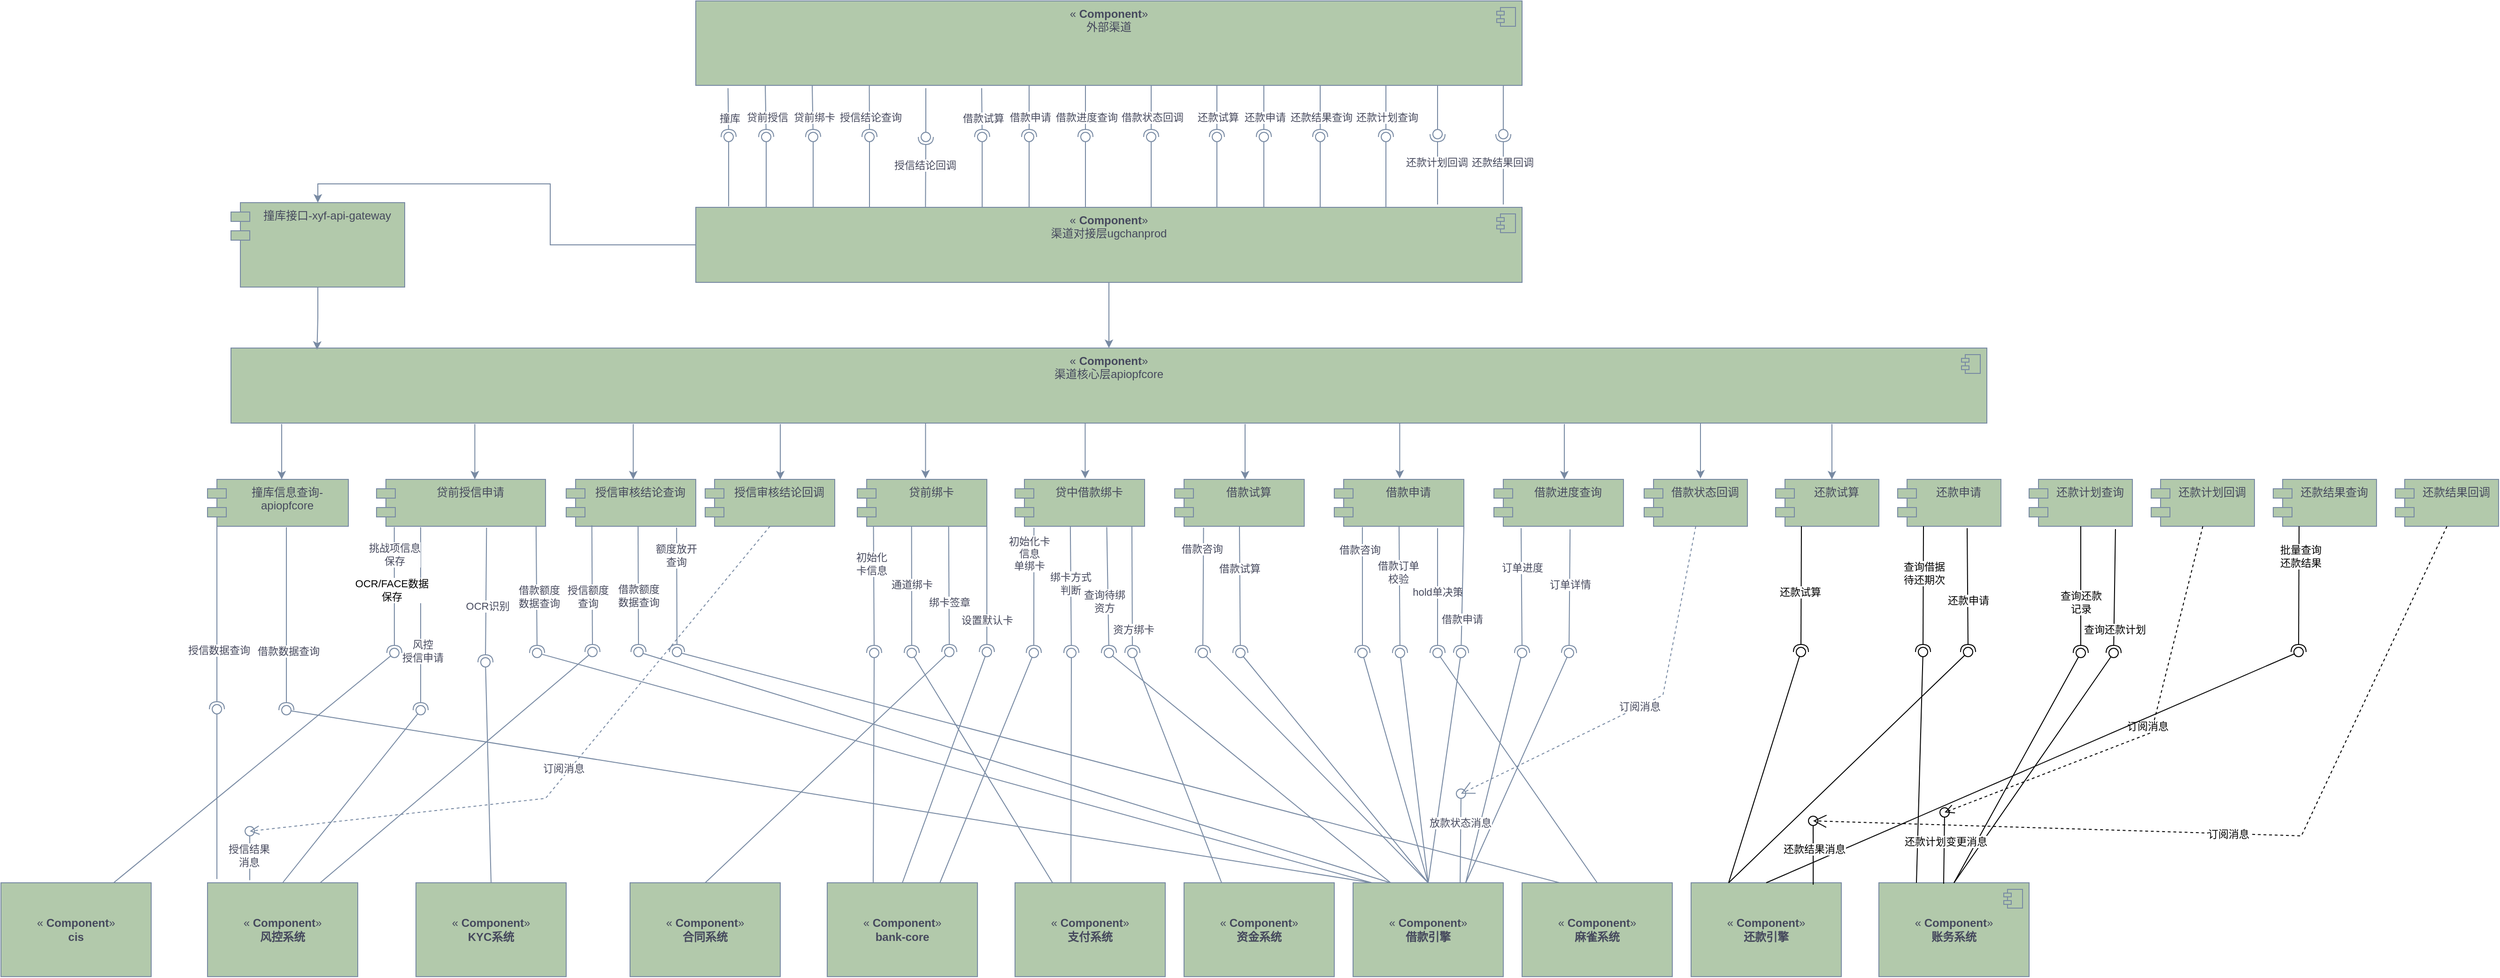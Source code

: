 <mxfile version="26.0.11">
  <diagram id="C5RBs43oDa-KdzZeNtuy" name="Page-1">
    <mxGraphModel dx="3411" dy="1087" grid="1" gridSize="10" guides="1" tooltips="1" connect="1" arrows="1" fold="1" page="1" pageScale="1" pageWidth="827" pageHeight="1169" math="0" shadow="0">
      <root>
        <mxCell id="WIyWlLk6GJQsqaUBKTNV-0" />
        <mxCell id="WIyWlLk6GJQsqaUBKTNV-1" parent="WIyWlLk6GJQsqaUBKTNV-0" />
        <mxCell id="wa7pGIvHQZhUAaAG7zMJ-72" style="edgeStyle=orthogonalEdgeStyle;rounded=0;orthogonalLoop=1;jettySize=auto;html=1;entryX=0.5;entryY=0;entryDx=0;entryDy=0;strokeColor=#788AA3;fontColor=#46495D;fillColor=#B2C9AB;" parent="WIyWlLk6GJQsqaUBKTNV-1" source="GCHiNnZhiZg94XGVvHNR-0" target="wa7pGIvHQZhUAaAG7zMJ-70" edge="1">
          <mxGeometry relative="1" as="geometry" />
        </mxCell>
        <mxCell id="wa7pGIvHQZhUAaAG7zMJ-74" style="edgeStyle=orthogonalEdgeStyle;rounded=0;orthogonalLoop=1;jettySize=auto;html=1;entryX=0.5;entryY=0;entryDx=0;entryDy=0;strokeColor=#788AA3;fontColor=#46495D;fillColor=#B2C9AB;" parent="WIyWlLk6GJQsqaUBKTNV-1" source="GCHiNnZhiZg94XGVvHNR-0" target="wa7pGIvHQZhUAaAG7zMJ-73" edge="1">
          <mxGeometry relative="1" as="geometry">
            <Array as="points">
              <mxPoint x="-355" y="360" />
              <mxPoint x="-355" y="295" />
              <mxPoint x="-602" y="295" />
            </Array>
          </mxGeometry>
        </mxCell>
        <mxCell id="GCHiNnZhiZg94XGVvHNR-0" value="«&lt;b&gt;&amp;nbsp;Component&lt;/b&gt;»&lt;br&gt;渠道对接层ugchanprod" style="html=1;dropTarget=0;whiteSpace=wrap;verticalAlign=top;labelBackgroundColor=none;fillColor=#B2C9AB;strokeColor=#788AA3;fontColor=#46495D;" parent="WIyWlLk6GJQsqaUBKTNV-1" vertex="1">
          <mxGeometry x="-200" y="320" width="880" height="80" as="geometry" />
        </mxCell>
        <mxCell id="GCHiNnZhiZg94XGVvHNR-1" value="" style="shape=module;jettyWidth=8;jettyHeight=4;labelBackgroundColor=none;fillColor=#B2C9AB;strokeColor=#788AA3;fontColor=#46495D;" parent="GCHiNnZhiZg94XGVvHNR-0" vertex="1">
          <mxGeometry x="1" width="20" height="20" relative="1" as="geometry">
            <mxPoint x="-27" y="7" as="offset" />
          </mxGeometry>
        </mxCell>
        <mxCell id="wa7pGIvHQZhUAaAG7zMJ-0" value="«&lt;b&gt;&amp;nbsp;Component&lt;/b&gt;»&lt;br&gt;外部渠道" style="html=1;dropTarget=0;whiteSpace=wrap;verticalAlign=top;labelBackgroundColor=none;fillColor=#B2C9AB;strokeColor=#788AA3;fontColor=#46495D;" parent="WIyWlLk6GJQsqaUBKTNV-1" vertex="1">
          <mxGeometry x="-200" y="100" width="880" height="90" as="geometry" />
        </mxCell>
        <mxCell id="wa7pGIvHQZhUAaAG7zMJ-1" value="" style="shape=module;jettyWidth=8;jettyHeight=4;labelBackgroundColor=none;fillColor=#B2C9AB;strokeColor=#788AA3;fontColor=#46495D;" parent="wa7pGIvHQZhUAaAG7zMJ-0" vertex="1">
          <mxGeometry x="1" width="20" height="20" relative="1" as="geometry">
            <mxPoint x="-27" y="7" as="offset" />
          </mxGeometry>
        </mxCell>
        <mxCell id="wa7pGIvHQZhUAaAG7zMJ-2" value="" style="rounded=0;orthogonalLoop=1;jettySize=auto;html=1;endArrow=halfCircle;endFill=0;endSize=6;strokeWidth=1;sketch=0;strokeColor=#788AA3;fontColor=#46495D;fillColor=#B2C9AB;exitX=0.039;exitY=1.033;exitDx=0;exitDy=0;exitPerimeter=0;" parent="WIyWlLk6GJQsqaUBKTNV-1" source="wa7pGIvHQZhUAaAG7zMJ-0" target="wa7pGIvHQZhUAaAG7zMJ-4" edge="1">
          <mxGeometry relative="1" as="geometry">
            <mxPoint x="-230" y="245" as="sourcePoint" />
          </mxGeometry>
        </mxCell>
        <mxCell id="wa7pGIvHQZhUAaAG7zMJ-6" value="撞库" style="edgeLabel;html=1;align=center;verticalAlign=middle;resizable=0;points=[];strokeColor=#788AA3;fontColor=#46495D;fillColor=#B2C9AB;" parent="wa7pGIvHQZhUAaAG7zMJ-2" vertex="1" connectable="0">
          <mxGeometry x="0.211" y="1" relative="1" as="geometry">
            <mxPoint as="offset" />
          </mxGeometry>
        </mxCell>
        <mxCell id="wa7pGIvHQZhUAaAG7zMJ-3" value="" style="rounded=0;orthogonalLoop=1;jettySize=auto;html=1;endArrow=oval;endFill=0;sketch=0;sourcePerimeterSpacing=0;targetPerimeterSpacing=0;endSize=10;strokeColor=#788AA3;fontColor=#46495D;fillColor=#B2C9AB;" parent="WIyWlLk6GJQsqaUBKTNV-1" target="wa7pGIvHQZhUAaAG7zMJ-4" edge="1">
          <mxGeometry relative="1" as="geometry">
            <mxPoint x="-165" y="319" as="sourcePoint" />
          </mxGeometry>
        </mxCell>
        <mxCell id="wa7pGIvHQZhUAaAG7zMJ-4" value="" style="ellipse;whiteSpace=wrap;html=1;align=center;aspect=fixed;fillColor=none;strokeColor=none;resizable=0;perimeter=centerPerimeter;rotatable=0;allowArrows=0;points=[];outlineConnect=1;fontColor=#46495D;" parent="WIyWlLk6GJQsqaUBKTNV-1" vertex="1">
          <mxGeometry x="-170" y="240" width="10" height="10" as="geometry" />
        </mxCell>
        <mxCell id="wa7pGIvHQZhUAaAG7zMJ-7" value="" style="rounded=0;orthogonalLoop=1;jettySize=auto;html=1;endArrow=halfCircle;endFill=0;endSize=6;strokeWidth=1;sketch=0;strokeColor=#788AA3;fontColor=#46495D;fillColor=#B2C9AB;exitX=0.084;exitY=1;exitDx=0;exitDy=0;exitPerimeter=0;" parent="WIyWlLk6GJQsqaUBKTNV-1" target="wa7pGIvHQZhUAaAG7zMJ-10" edge="1">
          <mxGeometry relative="1" as="geometry">
            <mxPoint x="-126" y="190" as="sourcePoint" />
          </mxGeometry>
        </mxCell>
        <mxCell id="wa7pGIvHQZhUAaAG7zMJ-8" value="贷前授信" style="edgeLabel;html=1;align=center;verticalAlign=middle;resizable=0;points=[];strokeColor=#788AA3;fontColor=#46495D;fillColor=#B2C9AB;" parent="wa7pGIvHQZhUAaAG7zMJ-7" vertex="1" connectable="0">
          <mxGeometry x="0.211" y="1" relative="1" as="geometry">
            <mxPoint as="offset" />
          </mxGeometry>
        </mxCell>
        <mxCell id="wa7pGIvHQZhUAaAG7zMJ-9" value="" style="rounded=0;orthogonalLoop=1;jettySize=auto;html=1;endArrow=oval;endFill=0;sketch=0;sourcePerimeterSpacing=0;targetPerimeterSpacing=0;endSize=10;strokeColor=#788AA3;fontColor=#46495D;fillColor=#B2C9AB;exitX=0.086;exitY=0.004;exitDx=0;exitDy=0;exitPerimeter=0;" parent="WIyWlLk6GJQsqaUBKTNV-1" target="wa7pGIvHQZhUAaAG7zMJ-10" edge="1">
          <mxGeometry relative="1" as="geometry">
            <mxPoint x="-125" y="320" as="sourcePoint" />
          </mxGeometry>
        </mxCell>
        <mxCell id="wa7pGIvHQZhUAaAG7zMJ-10" value="" style="ellipse;whiteSpace=wrap;html=1;align=center;aspect=fixed;fillColor=none;strokeColor=none;resizable=0;perimeter=centerPerimeter;rotatable=0;allowArrows=0;points=[];outlineConnect=1;fontColor=#46495D;" parent="WIyWlLk6GJQsqaUBKTNV-1" vertex="1">
          <mxGeometry x="-130" y="240" width="10" height="10" as="geometry" />
        </mxCell>
        <mxCell id="wa7pGIvHQZhUAaAG7zMJ-11" value="" style="rounded=0;orthogonalLoop=1;jettySize=auto;html=1;endArrow=halfCircle;endFill=0;endSize=6;strokeWidth=1;sketch=0;strokeColor=#788AA3;fontColor=#46495D;fillColor=#B2C9AB;exitX=0.084;exitY=1;exitDx=0;exitDy=0;exitPerimeter=0;" parent="WIyWlLk6GJQsqaUBKTNV-1" target="wa7pGIvHQZhUAaAG7zMJ-14" edge="1">
          <mxGeometry relative="1" as="geometry">
            <mxPoint x="-76" y="190" as="sourcePoint" />
          </mxGeometry>
        </mxCell>
        <mxCell id="wa7pGIvHQZhUAaAG7zMJ-12" value="贷前绑卡" style="edgeLabel;html=1;align=center;verticalAlign=middle;resizable=0;points=[];strokeColor=#788AA3;fontColor=#46495D;fillColor=#B2C9AB;" parent="wa7pGIvHQZhUAaAG7zMJ-11" vertex="1" connectable="0">
          <mxGeometry x="0.211" y="1" relative="1" as="geometry">
            <mxPoint as="offset" />
          </mxGeometry>
        </mxCell>
        <mxCell id="wa7pGIvHQZhUAaAG7zMJ-13" value="" style="rounded=0;orthogonalLoop=1;jettySize=auto;html=1;endArrow=oval;endFill=0;sketch=0;sourcePerimeterSpacing=0;targetPerimeterSpacing=0;endSize=10;strokeColor=#788AA3;fontColor=#46495D;fillColor=#B2C9AB;exitX=0.086;exitY=0.004;exitDx=0;exitDy=0;exitPerimeter=0;" parent="WIyWlLk6GJQsqaUBKTNV-1" target="wa7pGIvHQZhUAaAG7zMJ-14" edge="1">
          <mxGeometry relative="1" as="geometry">
            <mxPoint x="-75" y="320" as="sourcePoint" />
          </mxGeometry>
        </mxCell>
        <mxCell id="wa7pGIvHQZhUAaAG7zMJ-14" value="" style="ellipse;whiteSpace=wrap;html=1;align=center;aspect=fixed;fillColor=none;strokeColor=none;resizable=0;perimeter=centerPerimeter;rotatable=0;allowArrows=0;points=[];outlineConnect=1;fontColor=#46495D;" parent="WIyWlLk6GJQsqaUBKTNV-1" vertex="1">
          <mxGeometry x="-80" y="240" width="10" height="10" as="geometry" />
        </mxCell>
        <mxCell id="wa7pGIvHQZhUAaAG7zMJ-15" value="" style="rounded=0;orthogonalLoop=1;jettySize=auto;html=1;endArrow=halfCircle;endFill=0;endSize=6;strokeWidth=1;sketch=0;strokeColor=#788AA3;fontColor=#46495D;fillColor=#B2C9AB;exitX=0.21;exitY=1;exitDx=0;exitDy=0;exitPerimeter=0;" parent="WIyWlLk6GJQsqaUBKTNV-1" source="wa7pGIvHQZhUAaAG7zMJ-0" target="wa7pGIvHQZhUAaAG7zMJ-18" edge="1">
          <mxGeometry relative="1" as="geometry">
            <mxPoint x="-16" y="190" as="sourcePoint" />
          </mxGeometry>
        </mxCell>
        <mxCell id="wa7pGIvHQZhUAaAG7zMJ-16" value="授信结论查询" style="edgeLabel;html=1;align=center;verticalAlign=middle;resizable=0;points=[];strokeColor=#788AA3;fontColor=#46495D;fillColor=#B2C9AB;" parent="wa7pGIvHQZhUAaAG7zMJ-15" vertex="1" connectable="0">
          <mxGeometry x="0.211" y="1" relative="1" as="geometry">
            <mxPoint as="offset" />
          </mxGeometry>
        </mxCell>
        <mxCell id="wa7pGIvHQZhUAaAG7zMJ-17" value="" style="rounded=0;orthogonalLoop=1;jettySize=auto;html=1;endArrow=oval;endFill=0;sketch=0;sourcePerimeterSpacing=0;targetPerimeterSpacing=0;endSize=10;strokeColor=#788AA3;fontColor=#46495D;fillColor=#B2C9AB;exitX=0.086;exitY=0.004;exitDx=0;exitDy=0;exitPerimeter=0;" parent="WIyWlLk6GJQsqaUBKTNV-1" target="wa7pGIvHQZhUAaAG7zMJ-18" edge="1">
          <mxGeometry relative="1" as="geometry">
            <mxPoint x="-15" y="320" as="sourcePoint" />
          </mxGeometry>
        </mxCell>
        <mxCell id="wa7pGIvHQZhUAaAG7zMJ-18" value="" style="ellipse;whiteSpace=wrap;html=1;align=center;aspect=fixed;fillColor=none;strokeColor=none;resizable=0;perimeter=centerPerimeter;rotatable=0;allowArrows=0;points=[];outlineConnect=1;fontColor=#46495D;" parent="WIyWlLk6GJQsqaUBKTNV-1" vertex="1">
          <mxGeometry x="-20" y="240" width="10" height="10" as="geometry" />
        </mxCell>
        <mxCell id="wa7pGIvHQZhUAaAG7zMJ-19" value="" style="rounded=0;orthogonalLoop=1;jettySize=auto;html=1;endArrow=halfCircle;endFill=0;endSize=6;strokeWidth=1;sketch=0;strokeColor=#788AA3;fontColor=#46495D;fillColor=#B2C9AB;exitX=0.278;exitY=0;exitDx=0;exitDy=0;exitPerimeter=0;" parent="WIyWlLk6GJQsqaUBKTNV-1" source="GCHiNnZhiZg94XGVvHNR-0" target="wa7pGIvHQZhUAaAG7zMJ-22" edge="1">
          <mxGeometry relative="1" as="geometry">
            <mxPoint x="45.78" y="320.81" as="sourcePoint" />
          </mxGeometry>
        </mxCell>
        <mxCell id="wa7pGIvHQZhUAaAG7zMJ-20" value="授信结论回调" style="edgeLabel;html=1;align=center;verticalAlign=middle;resizable=0;points=[];strokeColor=#788AA3;fontColor=#46495D;fillColor=#B2C9AB;" parent="wa7pGIvHQZhUAaAG7zMJ-19" vertex="1" connectable="0">
          <mxGeometry x="0.211" y="1" relative="1" as="geometry">
            <mxPoint as="offset" />
          </mxGeometry>
        </mxCell>
        <mxCell id="wa7pGIvHQZhUAaAG7zMJ-21" value="" style="rounded=0;orthogonalLoop=1;jettySize=auto;html=1;endArrow=oval;endFill=0;sketch=0;sourcePerimeterSpacing=0;targetPerimeterSpacing=0;endSize=10;strokeColor=#788AA3;fontColor=#46495D;fillColor=#B2C9AB;" parent="WIyWlLk6GJQsqaUBKTNV-1" target="wa7pGIvHQZhUAaAG7zMJ-22" edge="1">
          <mxGeometry relative="1" as="geometry">
            <mxPoint x="45" y="193" as="sourcePoint" />
          </mxGeometry>
        </mxCell>
        <mxCell id="wa7pGIvHQZhUAaAG7zMJ-22" value="" style="ellipse;whiteSpace=wrap;html=1;align=center;aspect=fixed;fillColor=none;strokeColor=none;resizable=0;perimeter=centerPerimeter;rotatable=0;allowArrows=0;points=[];outlineConnect=1;fontColor=#46495D;" parent="WIyWlLk6GJQsqaUBKTNV-1" vertex="1">
          <mxGeometry x="40" y="240" width="10" height="10" as="geometry" />
        </mxCell>
        <mxCell id="wa7pGIvHQZhUAaAG7zMJ-23" value="" style="rounded=0;orthogonalLoop=1;jettySize=auto;html=1;endArrow=halfCircle;endFill=0;endSize=6;strokeWidth=1;sketch=0;strokeColor=#788AA3;fontColor=#46495D;fillColor=#B2C9AB;exitX=0.346;exitY=1.033;exitDx=0;exitDy=0;exitPerimeter=0;" parent="WIyWlLk6GJQsqaUBKTNV-1" source="wa7pGIvHQZhUAaAG7zMJ-0" target="wa7pGIvHQZhUAaAG7zMJ-26" edge="1">
          <mxGeometry relative="1" as="geometry">
            <mxPoint x="104" y="190" as="sourcePoint" />
          </mxGeometry>
        </mxCell>
        <mxCell id="wa7pGIvHQZhUAaAG7zMJ-24" value="借款试算" style="edgeLabel;html=1;align=center;verticalAlign=middle;resizable=0;points=[];strokeColor=#788AA3;fontColor=#46495D;fillColor=#B2C9AB;" parent="wa7pGIvHQZhUAaAG7zMJ-23" vertex="1" connectable="0">
          <mxGeometry x="0.211" y="1" relative="1" as="geometry">
            <mxPoint as="offset" />
          </mxGeometry>
        </mxCell>
        <mxCell id="wa7pGIvHQZhUAaAG7zMJ-25" value="" style="rounded=0;orthogonalLoop=1;jettySize=auto;html=1;endArrow=oval;endFill=0;sketch=0;sourcePerimeterSpacing=0;targetPerimeterSpacing=0;endSize=10;strokeColor=#788AA3;fontColor=#46495D;fillColor=#B2C9AB;exitX=0.086;exitY=0.004;exitDx=0;exitDy=0;exitPerimeter=0;" parent="WIyWlLk6GJQsqaUBKTNV-1" target="wa7pGIvHQZhUAaAG7zMJ-26" edge="1">
          <mxGeometry relative="1" as="geometry">
            <mxPoint x="105" y="320" as="sourcePoint" />
          </mxGeometry>
        </mxCell>
        <mxCell id="wa7pGIvHQZhUAaAG7zMJ-26" value="" style="ellipse;whiteSpace=wrap;html=1;align=center;aspect=fixed;fillColor=none;strokeColor=none;resizable=0;perimeter=centerPerimeter;rotatable=0;allowArrows=0;points=[];outlineConnect=1;fontColor=#46495D;" parent="WIyWlLk6GJQsqaUBKTNV-1" vertex="1">
          <mxGeometry x="100" y="240" width="10" height="10" as="geometry" />
        </mxCell>
        <mxCell id="wa7pGIvHQZhUAaAG7zMJ-27" value="" style="rounded=0;orthogonalLoop=1;jettySize=auto;html=1;endArrow=halfCircle;endFill=0;endSize=6;strokeWidth=1;sketch=0;strokeColor=#788AA3;fontColor=#46495D;fillColor=#B2C9AB;exitX=0.622;exitY=1.004;exitDx=0;exitDy=0;exitPerimeter=0;" parent="WIyWlLk6GJQsqaUBKTNV-1" target="wa7pGIvHQZhUAaAG7zMJ-30" edge="1">
          <mxGeometry relative="1" as="geometry">
            <mxPoint x="155" y="190" as="sourcePoint" />
          </mxGeometry>
        </mxCell>
        <mxCell id="wa7pGIvHQZhUAaAG7zMJ-28" value="借款申请" style="edgeLabel;html=1;align=center;verticalAlign=middle;resizable=0;points=[];strokeColor=#788AA3;fontColor=#46495D;fillColor=#B2C9AB;" parent="wa7pGIvHQZhUAaAG7zMJ-27" vertex="1" connectable="0">
          <mxGeometry x="0.211" y="1" relative="1" as="geometry">
            <mxPoint as="offset" />
          </mxGeometry>
        </mxCell>
        <mxCell id="wa7pGIvHQZhUAaAG7zMJ-29" value="" style="rounded=0;orthogonalLoop=1;jettySize=auto;html=1;endArrow=oval;endFill=0;sketch=0;sourcePerimeterSpacing=0;targetPerimeterSpacing=0;endSize=10;strokeColor=#788AA3;fontColor=#46495D;fillColor=#B2C9AB;exitX=0.086;exitY=0.004;exitDx=0;exitDy=0;exitPerimeter=0;" parent="WIyWlLk6GJQsqaUBKTNV-1" target="wa7pGIvHQZhUAaAG7zMJ-30" edge="1">
          <mxGeometry relative="1" as="geometry">
            <mxPoint x="155" y="320" as="sourcePoint" />
          </mxGeometry>
        </mxCell>
        <mxCell id="wa7pGIvHQZhUAaAG7zMJ-30" value="" style="ellipse;whiteSpace=wrap;html=1;align=center;aspect=fixed;fillColor=none;strokeColor=none;resizable=0;perimeter=centerPerimeter;rotatable=0;allowArrows=0;points=[];outlineConnect=1;fontColor=#46495D;" parent="WIyWlLk6GJQsqaUBKTNV-1" vertex="1">
          <mxGeometry x="150" y="240" width="10" height="10" as="geometry" />
        </mxCell>
        <mxCell id="wa7pGIvHQZhUAaAG7zMJ-31" value="" style="rounded=0;orthogonalLoop=1;jettySize=auto;html=1;endArrow=halfCircle;endFill=0;endSize=6;strokeWidth=1;sketch=0;strokeColor=#788AA3;fontColor=#46495D;fillColor=#B2C9AB;exitX=0.622;exitY=1.004;exitDx=0;exitDy=0;exitPerimeter=0;" parent="WIyWlLk6GJQsqaUBKTNV-1" target="wa7pGIvHQZhUAaAG7zMJ-34" edge="1">
          <mxGeometry relative="1" as="geometry">
            <mxPoint x="215" y="190" as="sourcePoint" />
          </mxGeometry>
        </mxCell>
        <mxCell id="wa7pGIvHQZhUAaAG7zMJ-32" value="借款进度查询" style="edgeLabel;html=1;align=center;verticalAlign=middle;resizable=0;points=[];strokeColor=#788AA3;fontColor=#46495D;fillColor=#B2C9AB;" parent="wa7pGIvHQZhUAaAG7zMJ-31" vertex="1" connectable="0">
          <mxGeometry x="0.211" y="1" relative="1" as="geometry">
            <mxPoint as="offset" />
          </mxGeometry>
        </mxCell>
        <mxCell id="wa7pGIvHQZhUAaAG7zMJ-33" value="" style="rounded=0;orthogonalLoop=1;jettySize=auto;html=1;endArrow=oval;endFill=0;sketch=0;sourcePerimeterSpacing=0;targetPerimeterSpacing=0;endSize=10;strokeColor=#788AA3;fontColor=#46495D;fillColor=#B2C9AB;exitX=0.086;exitY=0.004;exitDx=0;exitDy=0;exitPerimeter=0;" parent="WIyWlLk6GJQsqaUBKTNV-1" target="wa7pGIvHQZhUAaAG7zMJ-34" edge="1">
          <mxGeometry relative="1" as="geometry">
            <mxPoint x="215" y="320" as="sourcePoint" />
          </mxGeometry>
        </mxCell>
        <mxCell id="wa7pGIvHQZhUAaAG7zMJ-34" value="" style="ellipse;whiteSpace=wrap;html=1;align=center;aspect=fixed;fillColor=none;strokeColor=none;resizable=0;perimeter=centerPerimeter;rotatable=0;allowArrows=0;points=[];outlineConnect=1;fontColor=#46495D;" parent="WIyWlLk6GJQsqaUBKTNV-1" vertex="1">
          <mxGeometry x="210" y="240" width="10" height="10" as="geometry" />
        </mxCell>
        <mxCell id="wa7pGIvHQZhUAaAG7zMJ-35" value="" style="rounded=0;orthogonalLoop=1;jettySize=auto;html=1;endArrow=halfCircle;endFill=0;endSize=6;strokeWidth=1;sketch=0;strokeColor=#788AA3;fontColor=#46495D;fillColor=#B2C9AB;exitX=0.622;exitY=1.004;exitDx=0;exitDy=0;exitPerimeter=0;" parent="WIyWlLk6GJQsqaUBKTNV-1" target="wa7pGIvHQZhUAaAG7zMJ-38" edge="1">
          <mxGeometry relative="1" as="geometry">
            <mxPoint x="285" y="190" as="sourcePoint" />
          </mxGeometry>
        </mxCell>
        <mxCell id="wa7pGIvHQZhUAaAG7zMJ-36" value="借款状态回调" style="edgeLabel;html=1;align=center;verticalAlign=middle;resizable=0;points=[];strokeColor=#788AA3;fontColor=#46495D;fillColor=#B2C9AB;" parent="wa7pGIvHQZhUAaAG7zMJ-35" vertex="1" connectable="0">
          <mxGeometry x="0.211" y="1" relative="1" as="geometry">
            <mxPoint as="offset" />
          </mxGeometry>
        </mxCell>
        <mxCell id="wa7pGIvHQZhUAaAG7zMJ-37" value="" style="rounded=0;orthogonalLoop=1;jettySize=auto;html=1;endArrow=oval;endFill=0;sketch=0;sourcePerimeterSpacing=0;targetPerimeterSpacing=0;endSize=10;strokeColor=#788AA3;fontColor=#46495D;fillColor=#B2C9AB;exitX=0.086;exitY=0.004;exitDx=0;exitDy=0;exitPerimeter=0;" parent="WIyWlLk6GJQsqaUBKTNV-1" target="wa7pGIvHQZhUAaAG7zMJ-38" edge="1">
          <mxGeometry relative="1" as="geometry">
            <mxPoint x="285" y="320" as="sourcePoint" />
          </mxGeometry>
        </mxCell>
        <mxCell id="wa7pGIvHQZhUAaAG7zMJ-38" value="" style="ellipse;whiteSpace=wrap;html=1;align=center;aspect=fixed;fillColor=none;strokeColor=none;resizable=0;perimeter=centerPerimeter;rotatable=0;allowArrows=0;points=[];outlineConnect=1;fontColor=#46495D;" parent="WIyWlLk6GJQsqaUBKTNV-1" vertex="1">
          <mxGeometry x="280" y="240" width="10" height="10" as="geometry" />
        </mxCell>
        <mxCell id="wa7pGIvHQZhUAaAG7zMJ-39" value="" style="rounded=0;orthogonalLoop=1;jettySize=auto;html=1;endArrow=halfCircle;endFill=0;endSize=6;strokeWidth=1;sketch=0;strokeColor=#788AA3;fontColor=#46495D;fillColor=#B2C9AB;exitX=0.622;exitY=1.004;exitDx=0;exitDy=0;exitPerimeter=0;" parent="WIyWlLk6GJQsqaUBKTNV-1" target="wa7pGIvHQZhUAaAG7zMJ-42" edge="1">
          <mxGeometry relative="1" as="geometry">
            <mxPoint x="355" y="190" as="sourcePoint" />
          </mxGeometry>
        </mxCell>
        <mxCell id="wa7pGIvHQZhUAaAG7zMJ-40" value="还款试算" style="edgeLabel;html=1;align=center;verticalAlign=middle;resizable=0;points=[];strokeColor=#788AA3;fontColor=#46495D;fillColor=#B2C9AB;" parent="wa7pGIvHQZhUAaAG7zMJ-39" vertex="1" connectable="0">
          <mxGeometry x="0.211" y="1" relative="1" as="geometry">
            <mxPoint as="offset" />
          </mxGeometry>
        </mxCell>
        <mxCell id="wa7pGIvHQZhUAaAG7zMJ-41" value="" style="rounded=0;orthogonalLoop=1;jettySize=auto;html=1;endArrow=oval;endFill=0;sketch=0;sourcePerimeterSpacing=0;targetPerimeterSpacing=0;endSize=10;strokeColor=#788AA3;fontColor=#46495D;fillColor=#B2C9AB;exitX=0.086;exitY=0.004;exitDx=0;exitDy=0;exitPerimeter=0;" parent="WIyWlLk6GJQsqaUBKTNV-1" target="wa7pGIvHQZhUAaAG7zMJ-42" edge="1">
          <mxGeometry relative="1" as="geometry">
            <mxPoint x="355" y="320" as="sourcePoint" />
          </mxGeometry>
        </mxCell>
        <mxCell id="wa7pGIvHQZhUAaAG7zMJ-42" value="" style="ellipse;whiteSpace=wrap;html=1;align=center;aspect=fixed;fillColor=none;strokeColor=none;resizable=0;perimeter=centerPerimeter;rotatable=0;allowArrows=0;points=[];outlineConnect=1;fontColor=#46495D;" parent="WIyWlLk6GJQsqaUBKTNV-1" vertex="1">
          <mxGeometry x="350" y="240" width="10" height="10" as="geometry" />
        </mxCell>
        <mxCell id="wa7pGIvHQZhUAaAG7zMJ-43" value="" style="rounded=0;orthogonalLoop=1;jettySize=auto;html=1;endArrow=halfCircle;endFill=0;endSize=6;strokeWidth=1;sketch=0;strokeColor=#788AA3;fontColor=#46495D;fillColor=#B2C9AB;exitX=0.622;exitY=1.004;exitDx=0;exitDy=0;exitPerimeter=0;" parent="WIyWlLk6GJQsqaUBKTNV-1" target="wa7pGIvHQZhUAaAG7zMJ-46" edge="1">
          <mxGeometry relative="1" as="geometry">
            <mxPoint x="405" y="190" as="sourcePoint" />
          </mxGeometry>
        </mxCell>
        <mxCell id="wa7pGIvHQZhUAaAG7zMJ-44" value="还款申请" style="edgeLabel;html=1;align=center;verticalAlign=middle;resizable=0;points=[];strokeColor=#788AA3;fontColor=#46495D;fillColor=#B2C9AB;" parent="wa7pGIvHQZhUAaAG7zMJ-43" vertex="1" connectable="0">
          <mxGeometry x="0.211" y="1" relative="1" as="geometry">
            <mxPoint as="offset" />
          </mxGeometry>
        </mxCell>
        <mxCell id="wa7pGIvHQZhUAaAG7zMJ-45" value="" style="rounded=0;orthogonalLoop=1;jettySize=auto;html=1;endArrow=oval;endFill=0;sketch=0;sourcePerimeterSpacing=0;targetPerimeterSpacing=0;endSize=10;strokeColor=#788AA3;fontColor=#46495D;fillColor=#B2C9AB;exitX=0.086;exitY=0.004;exitDx=0;exitDy=0;exitPerimeter=0;" parent="WIyWlLk6GJQsqaUBKTNV-1" target="wa7pGIvHQZhUAaAG7zMJ-46" edge="1">
          <mxGeometry relative="1" as="geometry">
            <mxPoint x="405" y="320" as="sourcePoint" />
          </mxGeometry>
        </mxCell>
        <mxCell id="wa7pGIvHQZhUAaAG7zMJ-46" value="" style="ellipse;whiteSpace=wrap;html=1;align=center;aspect=fixed;fillColor=none;strokeColor=none;resizable=0;perimeter=centerPerimeter;rotatable=0;allowArrows=0;points=[];outlineConnect=1;fontColor=#46495D;" parent="WIyWlLk6GJQsqaUBKTNV-1" vertex="1">
          <mxGeometry x="400" y="240" width="10" height="10" as="geometry" />
        </mxCell>
        <mxCell id="wa7pGIvHQZhUAaAG7zMJ-47" value="" style="rounded=0;orthogonalLoop=1;jettySize=auto;html=1;endArrow=halfCircle;endFill=0;endSize=6;strokeWidth=1;sketch=0;strokeColor=#788AA3;fontColor=#46495D;fillColor=#B2C9AB;exitX=0.622;exitY=1.004;exitDx=0;exitDy=0;exitPerimeter=0;" parent="WIyWlLk6GJQsqaUBKTNV-1" target="wa7pGIvHQZhUAaAG7zMJ-50" edge="1">
          <mxGeometry relative="1" as="geometry">
            <mxPoint x="465" y="190" as="sourcePoint" />
          </mxGeometry>
        </mxCell>
        <mxCell id="wa7pGIvHQZhUAaAG7zMJ-48" value="还款结果查询" style="edgeLabel;html=1;align=center;verticalAlign=middle;resizable=0;points=[];strokeColor=#788AA3;fontColor=#46495D;fillColor=#B2C9AB;" parent="wa7pGIvHQZhUAaAG7zMJ-47" vertex="1" connectable="0">
          <mxGeometry x="0.211" y="1" relative="1" as="geometry">
            <mxPoint as="offset" />
          </mxGeometry>
        </mxCell>
        <mxCell id="wa7pGIvHQZhUAaAG7zMJ-49" value="" style="rounded=0;orthogonalLoop=1;jettySize=auto;html=1;endArrow=oval;endFill=0;sketch=0;sourcePerimeterSpacing=0;targetPerimeterSpacing=0;endSize=10;strokeColor=#788AA3;fontColor=#46495D;fillColor=#B2C9AB;exitX=0.086;exitY=0.004;exitDx=0;exitDy=0;exitPerimeter=0;" parent="WIyWlLk6GJQsqaUBKTNV-1" target="wa7pGIvHQZhUAaAG7zMJ-50" edge="1">
          <mxGeometry relative="1" as="geometry">
            <mxPoint x="465" y="320" as="sourcePoint" />
          </mxGeometry>
        </mxCell>
        <mxCell id="wa7pGIvHQZhUAaAG7zMJ-50" value="" style="ellipse;whiteSpace=wrap;html=1;align=center;aspect=fixed;fillColor=none;strokeColor=none;resizable=0;perimeter=centerPerimeter;rotatable=0;allowArrows=0;points=[];outlineConnect=1;fontColor=#46495D;" parent="WIyWlLk6GJQsqaUBKTNV-1" vertex="1">
          <mxGeometry x="460" y="240" width="10" height="10" as="geometry" />
        </mxCell>
        <mxCell id="wa7pGIvHQZhUAaAG7zMJ-51" value="" style="rounded=0;orthogonalLoop=1;jettySize=auto;html=1;endArrow=halfCircle;endFill=0;endSize=6;strokeWidth=1;sketch=0;strokeColor=#788AA3;fontColor=#46495D;fillColor=#B2C9AB;exitX=0.622;exitY=1.004;exitDx=0;exitDy=0;exitPerimeter=0;" parent="WIyWlLk6GJQsqaUBKTNV-1" target="wa7pGIvHQZhUAaAG7zMJ-54" edge="1">
          <mxGeometry relative="1" as="geometry">
            <mxPoint x="535" y="190" as="sourcePoint" />
          </mxGeometry>
        </mxCell>
        <mxCell id="wa7pGIvHQZhUAaAG7zMJ-52" value="还款计划查询" style="edgeLabel;html=1;align=center;verticalAlign=middle;resizable=0;points=[];strokeColor=#788AA3;fontColor=#46495D;fillColor=#B2C9AB;" parent="wa7pGIvHQZhUAaAG7zMJ-51" vertex="1" connectable="0">
          <mxGeometry x="0.211" y="1" relative="1" as="geometry">
            <mxPoint as="offset" />
          </mxGeometry>
        </mxCell>
        <mxCell id="wa7pGIvHQZhUAaAG7zMJ-53" value="" style="rounded=0;orthogonalLoop=1;jettySize=auto;html=1;endArrow=oval;endFill=0;sketch=0;sourcePerimeterSpacing=0;targetPerimeterSpacing=0;endSize=10;strokeColor=#788AA3;fontColor=#46495D;fillColor=#B2C9AB;exitX=0.086;exitY=0.004;exitDx=0;exitDy=0;exitPerimeter=0;" parent="WIyWlLk6GJQsqaUBKTNV-1" target="wa7pGIvHQZhUAaAG7zMJ-54" edge="1">
          <mxGeometry relative="1" as="geometry">
            <mxPoint x="535" y="320" as="sourcePoint" />
          </mxGeometry>
        </mxCell>
        <mxCell id="wa7pGIvHQZhUAaAG7zMJ-54" value="" style="ellipse;whiteSpace=wrap;html=1;align=center;aspect=fixed;fillColor=none;strokeColor=none;resizable=0;perimeter=centerPerimeter;rotatable=0;allowArrows=0;points=[];outlineConnect=1;fontColor=#46495D;" parent="WIyWlLk6GJQsqaUBKTNV-1" vertex="1">
          <mxGeometry x="530" y="240" width="10" height="10" as="geometry" />
        </mxCell>
        <mxCell id="wa7pGIvHQZhUAaAG7zMJ-63" value="" style="rounded=0;orthogonalLoop=1;jettySize=auto;html=1;endArrow=halfCircle;endFill=0;endSize=6;strokeWidth=1;sketch=0;strokeColor=#788AA3;fontColor=#46495D;fillColor=#B2C9AB;exitX=0.318;exitY=-0.005;exitDx=0;exitDy=0;exitPerimeter=0;" parent="WIyWlLk6GJQsqaUBKTNV-1" edge="1">
          <mxGeometry relative="1" as="geometry">
            <mxPoint x="590" y="317" as="sourcePoint" />
            <mxPoint x="590.0" y="242" as="targetPoint" />
          </mxGeometry>
        </mxCell>
        <mxCell id="wa7pGIvHQZhUAaAG7zMJ-64" value="还款计划回调" style="edgeLabel;html=1;align=center;verticalAlign=middle;resizable=0;points=[];strokeColor=#788AA3;fontColor=#46495D;fillColor=#B2C9AB;" parent="wa7pGIvHQZhUAaAG7zMJ-63" vertex="1" connectable="0">
          <mxGeometry x="0.211" y="1" relative="1" as="geometry">
            <mxPoint as="offset" />
          </mxGeometry>
        </mxCell>
        <mxCell id="wa7pGIvHQZhUAaAG7zMJ-65" value="" style="rounded=0;orthogonalLoop=1;jettySize=auto;html=1;endArrow=oval;endFill=0;sketch=0;sourcePerimeterSpacing=0;targetPerimeterSpacing=0;endSize=10;strokeColor=#788AA3;fontColor=#46495D;fillColor=#B2C9AB;exitX=0.295;exitY=1.033;exitDx=0;exitDy=0;exitPerimeter=0;" parent="WIyWlLk6GJQsqaUBKTNV-1" edge="1">
          <mxGeometry relative="1" as="geometry">
            <mxPoint x="590" y="190" as="sourcePoint" />
            <mxPoint x="590.0" y="242" as="targetPoint" />
          </mxGeometry>
        </mxCell>
        <mxCell id="wa7pGIvHQZhUAaAG7zMJ-66" value="" style="ellipse;whiteSpace=wrap;html=1;align=center;aspect=fixed;fillColor=none;strokeColor=none;resizable=0;perimeter=centerPerimeter;rotatable=0;allowArrows=0;points=[];outlineConnect=1;fontColor=#46495D;" parent="WIyWlLk6GJQsqaUBKTNV-1" vertex="1">
          <mxGeometry x="60" y="260" width="10" height="10" as="geometry" />
        </mxCell>
        <mxCell id="wa7pGIvHQZhUAaAG7zMJ-67" value="" style="rounded=0;orthogonalLoop=1;jettySize=auto;html=1;endArrow=halfCircle;endFill=0;endSize=6;strokeWidth=1;sketch=0;strokeColor=#788AA3;fontColor=#46495D;fillColor=#B2C9AB;exitX=0.318;exitY=-0.005;exitDx=0;exitDy=0;exitPerimeter=0;" parent="WIyWlLk6GJQsqaUBKTNV-1" edge="1">
          <mxGeometry relative="1" as="geometry">
            <mxPoint x="660" y="317" as="sourcePoint" />
            <mxPoint x="660.0" y="242" as="targetPoint" />
          </mxGeometry>
        </mxCell>
        <mxCell id="wa7pGIvHQZhUAaAG7zMJ-68" value="还款结果回调" style="edgeLabel;html=1;align=center;verticalAlign=middle;resizable=0;points=[];strokeColor=#788AA3;fontColor=#46495D;fillColor=#B2C9AB;" parent="wa7pGIvHQZhUAaAG7zMJ-67" vertex="1" connectable="0">
          <mxGeometry x="0.211" y="1" relative="1" as="geometry">
            <mxPoint as="offset" />
          </mxGeometry>
        </mxCell>
        <mxCell id="wa7pGIvHQZhUAaAG7zMJ-69" value="" style="rounded=0;orthogonalLoop=1;jettySize=auto;html=1;endArrow=oval;endFill=0;sketch=0;sourcePerimeterSpacing=0;targetPerimeterSpacing=0;endSize=10;strokeColor=#788AA3;fontColor=#46495D;fillColor=#B2C9AB;exitX=0.295;exitY=1.033;exitDx=0;exitDy=0;exitPerimeter=0;" parent="WIyWlLk6GJQsqaUBKTNV-1" edge="1">
          <mxGeometry relative="1" as="geometry">
            <mxPoint x="660" y="190" as="sourcePoint" />
            <mxPoint x="660.0" y="242" as="targetPoint" />
          </mxGeometry>
        </mxCell>
        <mxCell id="wa7pGIvHQZhUAaAG7zMJ-70" value="«&lt;b&gt;&amp;nbsp;Component&lt;/b&gt;»&lt;br&gt;渠道核心层apiopfcore" style="html=1;dropTarget=0;whiteSpace=wrap;verticalAlign=top;labelBackgroundColor=none;fillColor=#B2C9AB;strokeColor=#788AA3;fontColor=#46495D;" parent="WIyWlLk6GJQsqaUBKTNV-1" vertex="1">
          <mxGeometry x="-695" y="470" width="1870" height="80" as="geometry" />
        </mxCell>
        <mxCell id="wa7pGIvHQZhUAaAG7zMJ-71" value="" style="shape=module;jettyWidth=8;jettyHeight=4;labelBackgroundColor=none;fillColor=#B2C9AB;strokeColor=#788AA3;fontColor=#46495D;" parent="wa7pGIvHQZhUAaAG7zMJ-70" vertex="1">
          <mxGeometry x="1" width="20" height="20" relative="1" as="geometry">
            <mxPoint x="-27" y="7" as="offset" />
          </mxGeometry>
        </mxCell>
        <mxCell id="wa7pGIvHQZhUAaAG7zMJ-73" value="撞库接口-xyf-api-gateway" style="shape=module;align=left;spacingLeft=20;align=center;verticalAlign=top;whiteSpace=wrap;html=1;strokeColor=#788AA3;fontColor=#46495D;fillColor=#B2C9AB;" parent="WIyWlLk6GJQsqaUBKTNV-1" vertex="1">
          <mxGeometry x="-695" y="315" width="185" height="90" as="geometry" />
        </mxCell>
        <mxCell id="wa7pGIvHQZhUAaAG7zMJ-75" style="edgeStyle=orthogonalEdgeStyle;rounded=0;orthogonalLoop=1;jettySize=auto;html=1;entryX=0.049;entryY=0.022;entryDx=0;entryDy=0;entryPerimeter=0;strokeColor=#788AA3;fontColor=#46495D;fillColor=#B2C9AB;" parent="WIyWlLk6GJQsqaUBKTNV-1" source="wa7pGIvHQZhUAaAG7zMJ-73" target="wa7pGIvHQZhUAaAG7zMJ-70" edge="1">
          <mxGeometry relative="1" as="geometry" />
        </mxCell>
        <mxCell id="wa7pGIvHQZhUAaAG7zMJ-76" value="撞库信息查询-apiopfcore" style="shape=module;align=left;spacingLeft=20;align=center;verticalAlign=top;whiteSpace=wrap;html=1;strokeColor=#788AA3;fontColor=#46495D;fillColor=#B2C9AB;" parent="WIyWlLk6GJQsqaUBKTNV-1" vertex="1">
          <mxGeometry x="-720" y="610" width="150" height="50" as="geometry" />
        </mxCell>
        <mxCell id="wa7pGIvHQZhUAaAG7zMJ-81" value="«&lt;b&gt;&amp;nbsp;Component&lt;/b&gt;»&lt;br&gt;&lt;b&gt;风控系统&lt;/b&gt;" style="html=1;dropTarget=0;whiteSpace=wrap;strokeColor=#788AA3;fontColor=#46495D;fillColor=#B2C9AB;" parent="WIyWlLk6GJQsqaUBKTNV-1" vertex="1">
          <mxGeometry x="-720" y="1040" width="160" height="100" as="geometry" />
        </mxCell>
        <mxCell id="wa7pGIvHQZhUAaAG7zMJ-83" value="«&lt;b&gt;&amp;nbsp;Component&lt;/b&gt;»&lt;br&gt;&lt;b&gt;借款引擎&lt;/b&gt;" style="html=1;dropTarget=0;whiteSpace=wrap;strokeColor=#788AA3;fontColor=#46495D;fillColor=#B2C9AB;" parent="WIyWlLk6GJQsqaUBKTNV-1" vertex="1">
          <mxGeometry x="500" y="1040" width="160" height="100" as="geometry" />
        </mxCell>
        <mxCell id="wa7pGIvHQZhUAaAG7zMJ-85" value="«&lt;b&gt;&amp;nbsp;Component&lt;/b&gt;»&lt;br&gt;&lt;b&gt;还款引擎&lt;/b&gt;" style="html=1;dropTarget=0;whiteSpace=wrap;strokeColor=#788AA3;fontColor=#46495D;fillColor=#B2C9AB;" parent="WIyWlLk6GJQsqaUBKTNV-1" vertex="1">
          <mxGeometry x="860" y="1040" width="160" height="100" as="geometry" />
        </mxCell>
        <mxCell id="wa7pGIvHQZhUAaAG7zMJ-87" value="«&lt;b&gt;&amp;nbsp;Component&lt;/b&gt;»&lt;br&gt;&lt;b&gt;bank-core&lt;/b&gt;" style="html=1;dropTarget=0;whiteSpace=wrap;strokeColor=#788AA3;fontColor=#46495D;fillColor=#B2C9AB;" parent="WIyWlLk6GJQsqaUBKTNV-1" vertex="1">
          <mxGeometry x="-60" y="1040" width="160" height="100" as="geometry" />
        </mxCell>
        <mxCell id="wa7pGIvHQZhUAaAG7zMJ-89" value="«&lt;b&gt;&amp;nbsp;Component&lt;/b&gt;»&lt;br&gt;&lt;b&gt;支付系统&lt;/b&gt;" style="html=1;dropTarget=0;whiteSpace=wrap;strokeColor=#788AA3;fontColor=#46495D;fillColor=#B2C9AB;" parent="WIyWlLk6GJQsqaUBKTNV-1" vertex="1">
          <mxGeometry x="140" y="1040" width="160" height="100" as="geometry" />
        </mxCell>
        <mxCell id="wa7pGIvHQZhUAaAG7zMJ-95" value="«&lt;b&gt;&amp;nbsp;Component&lt;/b&gt;»&lt;br&gt;&lt;b&gt;账务系统&lt;/b&gt;" style="html=1;dropTarget=0;whiteSpace=wrap;strokeColor=#788AA3;fontColor=#46495D;fillColor=#B2C9AB;" parent="WIyWlLk6GJQsqaUBKTNV-1" vertex="1">
          <mxGeometry x="1060" y="1040" width="160" height="100" as="geometry" />
        </mxCell>
        <mxCell id="wa7pGIvHQZhUAaAG7zMJ-96" value="" style="shape=module;jettyWidth=8;jettyHeight=4;strokeColor=#788AA3;fontColor=#46495D;fillColor=#B2C9AB;" parent="wa7pGIvHQZhUAaAG7zMJ-95" vertex="1">
          <mxGeometry x="1" width="20" height="20" relative="1" as="geometry">
            <mxPoint x="-27" y="7" as="offset" />
          </mxGeometry>
        </mxCell>
        <mxCell id="wa7pGIvHQZhUAaAG7zMJ-97" value="«&lt;b&gt;&amp;nbsp;Component&lt;/b&gt;»&lt;br&gt;&lt;b&gt;KYC系统&lt;/b&gt;" style="html=1;dropTarget=0;whiteSpace=wrap;strokeColor=#788AA3;fontColor=#46495D;fillColor=#B2C9AB;" parent="WIyWlLk6GJQsqaUBKTNV-1" vertex="1">
          <mxGeometry x="-498" y="1040" width="160" height="100" as="geometry" />
        </mxCell>
        <mxCell id="wa7pGIvHQZhUAaAG7zMJ-99" value="" style="rounded=0;orthogonalLoop=1;jettySize=auto;html=1;endArrow=halfCircle;endFill=0;endSize=6;strokeWidth=1;sketch=0;strokeColor=#788AA3;fontColor=#46495D;fillColor=#B2C9AB;exitX=0;exitY=1;exitDx=10;exitDy=0;exitPerimeter=0;" parent="WIyWlLk6GJQsqaUBKTNV-1" source="wa7pGIvHQZhUAaAG7zMJ-76" target="wa7pGIvHQZhUAaAG7zMJ-101" edge="1">
          <mxGeometry relative="1" as="geometry">
            <mxPoint x="-675" y="855" as="sourcePoint" />
          </mxGeometry>
        </mxCell>
        <mxCell id="wa7pGIvHQZhUAaAG7zMJ-102" value="授信数据查询" style="edgeLabel;html=1;align=center;verticalAlign=middle;resizable=0;points=[];strokeColor=#788AA3;fontColor=#46495D;fillColor=#B2C9AB;" parent="wa7pGIvHQZhUAaAG7zMJ-99" vertex="1" connectable="0">
          <mxGeometry x="0.347" y="2" relative="1" as="geometry">
            <mxPoint as="offset" />
          </mxGeometry>
        </mxCell>
        <mxCell id="wa7pGIvHQZhUAaAG7zMJ-100" value="" style="rounded=0;orthogonalLoop=1;jettySize=auto;html=1;endArrow=oval;endFill=0;sketch=0;sourcePerimeterSpacing=0;targetPerimeterSpacing=0;endSize=10;strokeColor=#788AA3;fontColor=#46495D;fillColor=#B2C9AB;" parent="WIyWlLk6GJQsqaUBKTNV-1" target="wa7pGIvHQZhUAaAG7zMJ-101" edge="1">
          <mxGeometry relative="1" as="geometry">
            <mxPoint x="-710" y="1036" as="sourcePoint" />
          </mxGeometry>
        </mxCell>
        <mxCell id="wa7pGIvHQZhUAaAG7zMJ-101" value="" style="ellipse;whiteSpace=wrap;html=1;align=center;aspect=fixed;fillColor=none;strokeColor=none;resizable=0;perimeter=centerPerimeter;rotatable=0;allowArrows=0;points=[];outlineConnect=1;fontColor=#46495D;" parent="WIyWlLk6GJQsqaUBKTNV-1" vertex="1">
          <mxGeometry x="-715" y="850" width="10" height="10" as="geometry" />
        </mxCell>
        <mxCell id="wa7pGIvHQZhUAaAG7zMJ-115" value="" style="rounded=0;orthogonalLoop=1;jettySize=auto;html=1;endArrow=halfCircle;endFill=0;endSize=6;strokeWidth=1;sketch=0;strokeColor=#788AA3;fontColor=#46495D;fillColor=#B2C9AB;exitX=0;exitY=1;exitDx=10;exitDy=0;exitPerimeter=0;" parent="WIyWlLk6GJQsqaUBKTNV-1" target="wa7pGIvHQZhUAaAG7zMJ-118" edge="1">
          <mxGeometry relative="1" as="geometry">
            <mxPoint x="-636" y="661" as="sourcePoint" />
          </mxGeometry>
        </mxCell>
        <mxCell id="wa7pGIvHQZhUAaAG7zMJ-116" value="借款数据查询" style="edgeLabel;html=1;align=center;verticalAlign=middle;resizable=0;points=[];strokeColor=#788AA3;fontColor=#46495D;fillColor=#B2C9AB;" parent="wa7pGIvHQZhUAaAG7zMJ-115" vertex="1" connectable="0">
          <mxGeometry x="0.347" y="2" relative="1" as="geometry">
            <mxPoint as="offset" />
          </mxGeometry>
        </mxCell>
        <mxCell id="wa7pGIvHQZhUAaAG7zMJ-117" value="" style="rounded=0;orthogonalLoop=1;jettySize=auto;html=1;endArrow=oval;endFill=0;sketch=0;sourcePerimeterSpacing=0;targetPerimeterSpacing=0;endSize=10;strokeColor=#788AA3;fontColor=#46495D;fillColor=#B2C9AB;" parent="WIyWlLk6GJQsqaUBKTNV-1" target="wa7pGIvHQZhUAaAG7zMJ-118" edge="1">
          <mxGeometry relative="1" as="geometry">
            <mxPoint x="520" y="1040" as="sourcePoint" />
          </mxGeometry>
        </mxCell>
        <mxCell id="wa7pGIvHQZhUAaAG7zMJ-118" value="" style="ellipse;whiteSpace=wrap;html=1;align=center;aspect=fixed;fillColor=none;strokeColor=none;resizable=0;perimeter=centerPerimeter;rotatable=0;allowArrows=0;points=[];outlineConnect=1;fontColor=#46495D;" parent="WIyWlLk6GJQsqaUBKTNV-1" vertex="1">
          <mxGeometry x="-641" y="851" width="10" height="10" as="geometry" />
        </mxCell>
        <mxCell id="wa7pGIvHQZhUAaAG7zMJ-119" value="贷前授信申请" style="shape=module;align=left;spacingLeft=20;align=center;verticalAlign=top;whiteSpace=wrap;html=1;strokeColor=#788AA3;fontColor=#46495D;fillColor=#B2C9AB;" parent="WIyWlLk6GJQsqaUBKTNV-1" vertex="1">
          <mxGeometry x="-540" y="610" width="180" height="50" as="geometry" />
        </mxCell>
        <mxCell id="wa7pGIvHQZhUAaAG7zMJ-120" style="edgeStyle=orthogonalEdgeStyle;rounded=0;orthogonalLoop=1;jettySize=auto;html=1;strokeColor=#788AA3;fontColor=#46495D;fillColor=#B2C9AB;entryX=0.5;entryY=0;entryDx=0;entryDy=0;" parent="WIyWlLk6GJQsqaUBKTNV-1" edge="1">
          <mxGeometry relative="1" as="geometry">
            <mxPoint x="-435.3" y="551" as="sourcePoint" />
            <mxPoint x="-435.3" y="610" as="targetPoint" />
            <Array as="points">
              <mxPoint x="-435.3" y="551" />
            </Array>
          </mxGeometry>
        </mxCell>
        <mxCell id="wa7pGIvHQZhUAaAG7zMJ-121" value="" style="rounded=0;orthogonalLoop=1;jettySize=auto;html=1;endArrow=halfCircle;endFill=0;endSize=6;strokeWidth=1;sketch=0;strokeColor=#788AA3;fontColor=#46495D;fillColor=#B2C9AB;exitX=0;exitY=1;exitDx=10;exitDy=0;exitPerimeter=0;" parent="WIyWlLk6GJQsqaUBKTNV-1" target="wa7pGIvHQZhUAaAG7zMJ-124" edge="1">
          <mxGeometry relative="1" as="geometry">
            <mxPoint x="-493" y="661" as="sourcePoint" />
          </mxGeometry>
        </mxCell>
        <mxCell id="wa7pGIvHQZhUAaAG7zMJ-122" value="风控&lt;div&gt;授信申请&lt;/div&gt;" style="edgeLabel;html=1;align=center;verticalAlign=middle;resizable=0;points=[];strokeColor=#788AA3;fontColor=#46495D;fillColor=#B2C9AB;" parent="wa7pGIvHQZhUAaAG7zMJ-121" vertex="1" connectable="0">
          <mxGeometry x="0.347" y="2" relative="1" as="geometry">
            <mxPoint as="offset" />
          </mxGeometry>
        </mxCell>
        <mxCell id="wa7pGIvHQZhUAaAG7zMJ-123" value="" style="rounded=0;orthogonalLoop=1;jettySize=auto;html=1;endArrow=oval;endFill=0;sketch=0;sourcePerimeterSpacing=0;targetPerimeterSpacing=0;endSize=10;strokeColor=#788AA3;fontColor=#46495D;fillColor=#B2C9AB;exitX=0.5;exitY=0;exitDx=0;exitDy=0;" parent="WIyWlLk6GJQsqaUBKTNV-1" source="wa7pGIvHQZhUAaAG7zMJ-81" target="wa7pGIvHQZhUAaAG7zMJ-124" edge="1">
          <mxGeometry relative="1" as="geometry">
            <mxPoint x="-493" y="1037" as="sourcePoint" />
          </mxGeometry>
        </mxCell>
        <mxCell id="wa7pGIvHQZhUAaAG7zMJ-124" value="" style="ellipse;whiteSpace=wrap;html=1;align=center;aspect=fixed;fillColor=none;strokeColor=none;resizable=0;perimeter=centerPerimeter;rotatable=0;allowArrows=0;points=[];outlineConnect=1;fontColor=#46495D;" parent="WIyWlLk6GJQsqaUBKTNV-1" vertex="1">
          <mxGeometry x="-498" y="851" width="10" height="10" as="geometry" />
        </mxCell>
        <mxCell id="wa7pGIvHQZhUAaAG7zMJ-125" value="" style="rounded=0;orthogonalLoop=1;jettySize=auto;html=1;endArrow=halfCircle;endFill=0;endSize=6;strokeWidth=1;sketch=0;strokeColor=#788AA3;fontColor=#46495D;fillColor=#B2C9AB;exitX=0.944;exitY=1;exitDx=0;exitDy=0;entryX=-0.082;entryY=0.539;entryDx=0;entryDy=0;entryPerimeter=0;exitPerimeter=0;" parent="WIyWlLk6GJQsqaUBKTNV-1" source="wa7pGIvHQZhUAaAG7zMJ-119" target="wa7pGIvHQZhUAaAG7zMJ-127" edge="1">
          <mxGeometry relative="1" as="geometry">
            <mxPoint x="-374" y="660" as="sourcePoint" />
          </mxGeometry>
        </mxCell>
        <mxCell id="wa7pGIvHQZhUAaAG7zMJ-128" value="借款额度&lt;div&gt;数据查询&lt;/div&gt;" style="edgeLabel;html=1;align=center;verticalAlign=middle;resizable=0;points=[];strokeColor=#788AA3;fontColor=#46495D;fillColor=#B2C9AB;" parent="wa7pGIvHQZhUAaAG7zMJ-125" vertex="1" connectable="0">
          <mxGeometry x="0.111" y="2" relative="1" as="geometry">
            <mxPoint as="offset" />
          </mxGeometry>
        </mxCell>
        <mxCell id="wa7pGIvHQZhUAaAG7zMJ-126" value="" style="rounded=0;orthogonalLoop=1;jettySize=auto;html=1;endArrow=oval;endFill=0;sketch=0;sourcePerimeterSpacing=0;targetPerimeterSpacing=0;endSize=10;strokeColor=#788AA3;fontColor=#46495D;fillColor=#B2C9AB;" parent="WIyWlLk6GJQsqaUBKTNV-1" target="wa7pGIvHQZhUAaAG7zMJ-127" edge="1">
          <mxGeometry relative="1" as="geometry">
            <mxPoint x="520" y="1040" as="sourcePoint" />
          </mxGeometry>
        </mxCell>
        <mxCell id="wa7pGIvHQZhUAaAG7zMJ-127" value="" style="ellipse;whiteSpace=wrap;html=1;align=center;aspect=fixed;fillColor=none;strokeColor=none;resizable=0;perimeter=centerPerimeter;rotatable=0;allowArrows=0;points=[];outlineConnect=1;fontColor=#46495D;" parent="WIyWlLk6GJQsqaUBKTNV-1" vertex="1">
          <mxGeometry x="-374" y="790" width="10" height="10" as="geometry" />
        </mxCell>
        <mxCell id="wa7pGIvHQZhUAaAG7zMJ-129" style="edgeStyle=orthogonalEdgeStyle;rounded=0;orthogonalLoop=1;jettySize=auto;html=1;strokeColor=#788AA3;fontColor=#46495D;fillColor=#B2C9AB;entryX=0.5;entryY=0;entryDx=0;entryDy=0;" parent="WIyWlLk6GJQsqaUBKTNV-1" edge="1">
          <mxGeometry relative="1" as="geometry">
            <mxPoint x="-641" y="551" as="sourcePoint" />
            <mxPoint x="-641" y="610" as="targetPoint" />
            <Array as="points">
              <mxPoint x="-641" y="551" />
            </Array>
          </mxGeometry>
        </mxCell>
        <mxCell id="wa7pGIvHQZhUAaAG7zMJ-130" value="«&lt;b&gt;&amp;nbsp;Component&lt;/b&gt;»&lt;br&gt;&lt;b&gt;合同系统&lt;/b&gt;" style="html=1;dropTarget=0;whiteSpace=wrap;strokeColor=#788AA3;fontColor=#46495D;fillColor=#B2C9AB;" parent="WIyWlLk6GJQsqaUBKTNV-1" vertex="1">
          <mxGeometry x="-270" y="1040" width="160" height="100" as="geometry" />
        </mxCell>
        <mxCell id="wa7pGIvHQZhUAaAG7zMJ-132" value="«&lt;b&gt;&amp;nbsp;Component&lt;/b&gt;»&lt;br&gt;&lt;b&gt;cis&lt;/b&gt;" style="html=1;dropTarget=0;whiteSpace=wrap;strokeColor=#788AA3;fontColor=#46495D;fillColor=#B2C9AB;" parent="WIyWlLk6GJQsqaUBKTNV-1" vertex="1">
          <mxGeometry x="-940" y="1040" width="160" height="100" as="geometry" />
        </mxCell>
        <mxCell id="wa7pGIvHQZhUAaAG7zMJ-134" value="" style="rounded=0;orthogonalLoop=1;jettySize=auto;html=1;endArrow=halfCircle;endFill=0;endSize=6;strokeWidth=1;sketch=0;strokeColor=#788AA3;fontColor=#46495D;fillColor=#B2C9AB;exitX=0.105;exitY=1.017;exitDx=0;exitDy=0;exitPerimeter=0;" parent="WIyWlLk6GJQsqaUBKTNV-1" source="wa7pGIvHQZhUAaAG7zMJ-119" target="wa7pGIvHQZhUAaAG7zMJ-136" edge="1">
          <mxGeometry relative="1" as="geometry">
            <mxPoint x="-530" y="795" as="sourcePoint" />
          </mxGeometry>
        </mxCell>
        <mxCell id="wa7pGIvHQZhUAaAG7zMJ-137" value="挑战项信息&lt;div&gt;保存&lt;/div&gt;" style="edgeLabel;html=1;align=center;verticalAlign=middle;resizable=0;points=[];strokeColor=#788AA3;fontColor=#46495D;fillColor=#B2C9AB;" parent="wa7pGIvHQZhUAaAG7zMJ-134" vertex="1" connectable="0">
          <mxGeometry x="0.148" relative="1" as="geometry">
            <mxPoint y="-48" as="offset" />
          </mxGeometry>
        </mxCell>
        <mxCell id="Se3Qu24BGuFj3QD_GmPd-47" value="OCR/FACE数据&lt;div&gt;保存&lt;/div&gt;" style="edgeLabel;html=1;align=center;verticalAlign=middle;resizable=0;points=[];" vertex="1" connectable="0" parent="wa7pGIvHQZhUAaAG7zMJ-134">
          <mxGeometry x="0.001" y="-3" relative="1" as="geometry">
            <mxPoint as="offset" />
          </mxGeometry>
        </mxCell>
        <mxCell id="wa7pGIvHQZhUAaAG7zMJ-135" value="" style="rounded=0;orthogonalLoop=1;jettySize=auto;html=1;endArrow=oval;endFill=0;sketch=0;sourcePerimeterSpacing=0;targetPerimeterSpacing=0;endSize=10;strokeColor=#788AA3;fontColor=#46495D;fillColor=#B2C9AB;exitX=0.75;exitY=0;exitDx=0;exitDy=0;" parent="WIyWlLk6GJQsqaUBKTNV-1" source="wa7pGIvHQZhUAaAG7zMJ-132" target="wa7pGIvHQZhUAaAG7zMJ-136" edge="1">
          <mxGeometry relative="1" as="geometry">
            <mxPoint x="-570" y="795" as="sourcePoint" />
          </mxGeometry>
        </mxCell>
        <mxCell id="wa7pGIvHQZhUAaAG7zMJ-136" value="" style="ellipse;whiteSpace=wrap;html=1;align=center;aspect=fixed;fillColor=none;strokeColor=none;resizable=0;perimeter=centerPerimeter;rotatable=0;allowArrows=0;points=[];outlineConnect=1;fontColor=#46495D;" parent="WIyWlLk6GJQsqaUBKTNV-1" vertex="1">
          <mxGeometry x="-526" y="790" width="10" height="10" as="geometry" />
        </mxCell>
        <mxCell id="wa7pGIvHQZhUAaAG7zMJ-138" value="«&lt;b&gt;&amp;nbsp;Component&lt;/b&gt;»&lt;br&gt;&lt;b&gt;资金系统&lt;/b&gt;" style="html=1;dropTarget=0;whiteSpace=wrap;strokeColor=#788AA3;fontColor=#46495D;fillColor=#B2C9AB;" parent="WIyWlLk6GJQsqaUBKTNV-1" vertex="1">
          <mxGeometry x="320" y="1040" width="160" height="100" as="geometry" />
        </mxCell>
        <mxCell id="wa7pGIvHQZhUAaAG7zMJ-140" value="" style="rounded=0;orthogonalLoop=1;jettySize=auto;html=1;endArrow=halfCircle;endFill=0;endSize=6;strokeWidth=1;sketch=0;strokeColor=#788AA3;fontColor=#46495D;fillColor=#B2C9AB;exitX=0.651;exitY=1.029;exitDx=0;exitDy=0;exitPerimeter=0;" parent="WIyWlLk6GJQsqaUBKTNV-1" source="wa7pGIvHQZhUAaAG7zMJ-119" target="wa7pGIvHQZhUAaAG7zMJ-142" edge="1">
          <mxGeometry relative="1" as="geometry">
            <mxPoint x="-400" y="805" as="sourcePoint" />
          </mxGeometry>
        </mxCell>
        <mxCell id="wa7pGIvHQZhUAaAG7zMJ-143" value="OCR识别" style="edgeLabel;html=1;align=center;verticalAlign=middle;resizable=0;points=[];strokeColor=#788AA3;fontColor=#46495D;fillColor=#B2C9AB;" parent="wa7pGIvHQZhUAaAG7zMJ-140" vertex="1" connectable="0">
          <mxGeometry x="0.157" y="1" relative="1" as="geometry">
            <mxPoint as="offset" />
          </mxGeometry>
        </mxCell>
        <mxCell id="wa7pGIvHQZhUAaAG7zMJ-141" value="" style="rounded=0;orthogonalLoop=1;jettySize=auto;html=1;endArrow=oval;endFill=0;sketch=0;sourcePerimeterSpacing=0;targetPerimeterSpacing=0;endSize=10;strokeColor=#788AA3;fontColor=#46495D;fillColor=#B2C9AB;exitX=0.5;exitY=0;exitDx=0;exitDy=0;" parent="WIyWlLk6GJQsqaUBKTNV-1" source="wa7pGIvHQZhUAaAG7zMJ-97" target="wa7pGIvHQZhUAaAG7zMJ-142" edge="1">
          <mxGeometry relative="1" as="geometry">
            <mxPoint x="-440" y="805" as="sourcePoint" />
          </mxGeometry>
        </mxCell>
        <mxCell id="wa7pGIvHQZhUAaAG7zMJ-142" value="" style="ellipse;whiteSpace=wrap;html=1;align=center;aspect=fixed;fillColor=none;strokeColor=none;resizable=0;perimeter=centerPerimeter;rotatable=0;allowArrows=0;points=[];outlineConnect=1;fontColor=#46495D;" parent="WIyWlLk6GJQsqaUBKTNV-1" vertex="1">
          <mxGeometry x="-429" y="800" width="10" height="10" as="geometry" />
        </mxCell>
        <mxCell id="wa7pGIvHQZhUAaAG7zMJ-144" value="授信审核结论查询" style="shape=module;align=left;spacingLeft=20;align=center;verticalAlign=top;whiteSpace=wrap;html=1;strokeColor=#788AA3;fontColor=#46495D;fillColor=#B2C9AB;" parent="WIyWlLk6GJQsqaUBKTNV-1" vertex="1">
          <mxGeometry x="-338" y="610" width="138" height="50" as="geometry" />
        </mxCell>
        <mxCell id="wa7pGIvHQZhUAaAG7zMJ-149" value="" style="rounded=0;orthogonalLoop=1;jettySize=auto;html=1;endArrow=halfCircle;endFill=0;endSize=6;strokeWidth=1;sketch=0;strokeColor=#788AA3;fontColor=#46495D;fillColor=#B2C9AB;exitX=0.198;exitY=0.981;exitDx=0;exitDy=0;exitPerimeter=0;" parent="WIyWlLk6GJQsqaUBKTNV-1" source="wa7pGIvHQZhUAaAG7zMJ-144" target="wa7pGIvHQZhUAaAG7zMJ-151" edge="1">
          <mxGeometry relative="1" as="geometry">
            <mxPoint x="-290" y="794" as="sourcePoint" />
          </mxGeometry>
        </mxCell>
        <mxCell id="wa7pGIvHQZhUAaAG7zMJ-153" value="授信额度&lt;div&gt;查询&lt;/div&gt;" style="edgeLabel;html=1;align=center;verticalAlign=middle;resizable=0;points=[];strokeColor=#788AA3;fontColor=#46495D;fillColor=#B2C9AB;" parent="wa7pGIvHQZhUAaAG7zMJ-149" vertex="1" connectable="0">
          <mxGeometry x="0.015" y="-2" relative="1" as="geometry">
            <mxPoint x="-3" y="7" as="offset" />
          </mxGeometry>
        </mxCell>
        <mxCell id="wa7pGIvHQZhUAaAG7zMJ-150" value="" style="rounded=0;orthogonalLoop=1;jettySize=auto;html=1;endArrow=oval;endFill=0;sketch=0;sourcePerimeterSpacing=0;targetPerimeterSpacing=0;endSize=10;strokeColor=#788AA3;fontColor=#46495D;fillColor=#B2C9AB;exitX=0.75;exitY=0;exitDx=0;exitDy=0;" parent="WIyWlLk6GJQsqaUBKTNV-1" source="wa7pGIvHQZhUAaAG7zMJ-81" target="wa7pGIvHQZhUAaAG7zMJ-151" edge="1">
          <mxGeometry relative="1" as="geometry">
            <mxPoint x="-330" y="794" as="sourcePoint" />
          </mxGeometry>
        </mxCell>
        <mxCell id="wa7pGIvHQZhUAaAG7zMJ-151" value="" style="ellipse;whiteSpace=wrap;html=1;align=center;aspect=fixed;fillColor=none;strokeColor=none;resizable=0;perimeter=centerPerimeter;rotatable=0;allowArrows=0;points=[];outlineConnect=1;fontColor=#46495D;" parent="WIyWlLk6GJQsqaUBKTNV-1" vertex="1">
          <mxGeometry x="-315" y="789" width="10" height="10" as="geometry" />
        </mxCell>
        <mxCell id="wa7pGIvHQZhUAaAG7zMJ-154" value="" style="rounded=0;orthogonalLoop=1;jettySize=auto;html=1;endArrow=halfCircle;endFill=0;endSize=6;strokeWidth=1;sketch=0;strokeColor=#788AA3;fontColor=#46495D;fillColor=#B2C9AB;exitX=0.417;exitY=1.005;exitDx=0;exitDy=0;exitPerimeter=0;" parent="WIyWlLk6GJQsqaUBKTNV-1" target="wa7pGIvHQZhUAaAG7zMJ-156" edge="1">
          <mxGeometry relative="1" as="geometry">
            <mxPoint x="-261.454" y="660.25" as="sourcePoint" />
          </mxGeometry>
        </mxCell>
        <mxCell id="wa7pGIvHQZhUAaAG7zMJ-157" value="借款额度&lt;div&gt;数据查询&lt;/div&gt;" style="edgeLabel;html=1;align=center;verticalAlign=middle;resizable=0;points=[];strokeColor=#788AA3;fontColor=#46495D;fillColor=#B2C9AB;" parent="wa7pGIvHQZhUAaAG7zMJ-154" vertex="1" connectable="0">
          <mxGeometry x="0.105" relative="1" as="geometry">
            <mxPoint as="offset" />
          </mxGeometry>
        </mxCell>
        <mxCell id="wa7pGIvHQZhUAaAG7zMJ-155" value="" style="rounded=0;orthogonalLoop=1;jettySize=auto;html=1;endArrow=oval;endFill=0;sketch=0;sourcePerimeterSpacing=0;targetPerimeterSpacing=0;endSize=10;strokeColor=#788AA3;fontColor=#46495D;fillColor=#B2C9AB;exitX=0.25;exitY=0;exitDx=0;exitDy=0;" parent="WIyWlLk6GJQsqaUBKTNV-1" source="wa7pGIvHQZhUAaAG7zMJ-83" target="wa7pGIvHQZhUAaAG7zMJ-156" edge="1">
          <mxGeometry relative="1" as="geometry">
            <mxPoint x="-300" y="794" as="sourcePoint" />
          </mxGeometry>
        </mxCell>
        <mxCell id="wa7pGIvHQZhUAaAG7zMJ-156" value="" style="ellipse;whiteSpace=wrap;html=1;align=center;aspect=fixed;fillColor=none;strokeColor=none;resizable=0;perimeter=centerPerimeter;rotatable=0;allowArrows=0;points=[];outlineConnect=1;fontColor=#46495D;" parent="WIyWlLk6GJQsqaUBKTNV-1" vertex="1">
          <mxGeometry x="-266" y="789" width="10" height="10" as="geometry" />
        </mxCell>
        <mxCell id="wa7pGIvHQZhUAaAG7zMJ-158" value="«&lt;b&gt;&amp;nbsp;Component&lt;/b&gt;»&lt;br&gt;&lt;b&gt;麻雀系统&lt;/b&gt;" style="html=1;dropTarget=0;whiteSpace=wrap;strokeColor=#788AA3;fontColor=#46495D;fillColor=#B2C9AB;" parent="WIyWlLk6GJQsqaUBKTNV-1" vertex="1">
          <mxGeometry x="680" y="1040" width="160" height="100" as="geometry" />
        </mxCell>
        <mxCell id="wa7pGIvHQZhUAaAG7zMJ-160" value="" style="rounded=0;orthogonalLoop=1;jettySize=auto;html=1;endArrow=halfCircle;endFill=0;endSize=6;strokeWidth=1;sketch=0;strokeColor=#788AA3;fontColor=#46495D;fillColor=#B2C9AB;exitX=0.852;exitY=1.029;exitDx=0;exitDy=0;exitPerimeter=0;" parent="WIyWlLk6GJQsqaUBKTNV-1" source="wa7pGIvHQZhUAaAG7zMJ-144" target="wa7pGIvHQZhUAaAG7zMJ-162" edge="1">
          <mxGeometry relative="1" as="geometry">
            <mxPoint x="-200" y="794" as="sourcePoint" />
          </mxGeometry>
        </mxCell>
        <mxCell id="wa7pGIvHQZhUAaAG7zMJ-163" value="额度放开&lt;div&gt;查询&lt;/div&gt;" style="edgeLabel;html=1;align=center;verticalAlign=middle;resizable=0;points=[];strokeColor=#788AA3;fontColor=#46495D;fillColor=#B2C9AB;" parent="wa7pGIvHQZhUAaAG7zMJ-160" vertex="1" connectable="0">
          <mxGeometry x="-0.561" y="-1" relative="1" as="geometry">
            <mxPoint as="offset" />
          </mxGeometry>
        </mxCell>
        <mxCell id="wa7pGIvHQZhUAaAG7zMJ-161" value="" style="rounded=0;orthogonalLoop=1;jettySize=auto;html=1;endArrow=oval;endFill=0;sketch=0;sourcePerimeterSpacing=0;targetPerimeterSpacing=0;endSize=10;strokeColor=#788AA3;fontColor=#46495D;fillColor=#B2C9AB;exitX=0.25;exitY=0;exitDx=0;exitDy=0;" parent="WIyWlLk6GJQsqaUBKTNV-1" source="wa7pGIvHQZhUAaAG7zMJ-158" target="wa7pGIvHQZhUAaAG7zMJ-162" edge="1">
          <mxGeometry relative="1" as="geometry">
            <mxPoint x="-240" y="794" as="sourcePoint" />
          </mxGeometry>
        </mxCell>
        <mxCell id="wa7pGIvHQZhUAaAG7zMJ-162" value="" style="ellipse;whiteSpace=wrap;html=1;align=center;aspect=fixed;fillColor=none;strokeColor=none;resizable=0;perimeter=centerPerimeter;rotatable=0;allowArrows=0;points=[];outlineConnect=1;fontColor=#46495D;" parent="WIyWlLk6GJQsqaUBKTNV-1" vertex="1">
          <mxGeometry x="-225" y="789" width="10" height="10" as="geometry" />
        </mxCell>
        <mxCell id="wa7pGIvHQZhUAaAG7zMJ-164" style="edgeStyle=orthogonalEdgeStyle;rounded=0;orthogonalLoop=1;jettySize=auto;html=1;strokeColor=#788AA3;fontColor=#46495D;fillColor=#B2C9AB;entryX=0.5;entryY=0;entryDx=0;entryDy=0;" parent="WIyWlLk6GJQsqaUBKTNV-1" edge="1">
          <mxGeometry relative="1" as="geometry">
            <mxPoint x="-266.61" y="551" as="sourcePoint" />
            <mxPoint x="-266.61" y="610" as="targetPoint" />
            <Array as="points">
              <mxPoint x="-266.61" y="551" />
            </Array>
          </mxGeometry>
        </mxCell>
        <mxCell id="wa7pGIvHQZhUAaAG7zMJ-165" value="授信审核结论回调" style="shape=module;align=left;spacingLeft=20;align=center;verticalAlign=top;whiteSpace=wrap;html=1;strokeColor=#788AA3;fontColor=#46495D;fillColor=#B2C9AB;" parent="WIyWlLk6GJQsqaUBKTNV-1" vertex="1">
          <mxGeometry x="-190" y="610" width="138" height="50" as="geometry" />
        </mxCell>
        <mxCell id="wa7pGIvHQZhUAaAG7zMJ-168" value="" style="rounded=0;orthogonalLoop=1;jettySize=auto;html=1;endArrow=oval;endFill=0;sketch=0;sourcePerimeterSpacing=0;targetPerimeterSpacing=0;endSize=10;strokeColor=#788AA3;fontColor=#46495D;fillColor=#B2C9AB;exitX=0.281;exitY=-0.028;exitDx=0;exitDy=0;exitPerimeter=0;" parent="WIyWlLk6GJQsqaUBKTNV-1" source="wa7pGIvHQZhUAaAG7zMJ-81" target="wa7pGIvHQZhUAaAG7zMJ-169" edge="1">
          <mxGeometry relative="1" as="geometry">
            <mxPoint x="-681" y="1005" as="sourcePoint" />
          </mxGeometry>
        </mxCell>
        <mxCell id="wa7pGIvHQZhUAaAG7zMJ-170" value="授信结果&lt;div&gt;消息&lt;/div&gt;" style="edgeLabel;html=1;align=center;verticalAlign=middle;resizable=0;points=[];strokeColor=#788AA3;fontColor=#46495D;fillColor=#B2C9AB;" parent="wa7pGIvHQZhUAaAG7zMJ-168" vertex="1" connectable="0">
          <mxGeometry x="-0.002" y="1" relative="1" as="geometry">
            <mxPoint as="offset" />
          </mxGeometry>
        </mxCell>
        <mxCell id="wa7pGIvHQZhUAaAG7zMJ-169" value="" style="ellipse;whiteSpace=wrap;html=1;align=center;aspect=fixed;fillColor=none;strokeColor=none;resizable=0;perimeter=centerPerimeter;rotatable=0;allowArrows=0;points=[];outlineConnect=1;fontColor=#46495D;" parent="WIyWlLk6GJQsqaUBKTNV-1" vertex="1">
          <mxGeometry x="-680" y="980" width="10" height="10" as="geometry" />
        </mxCell>
        <mxCell id="wa7pGIvHQZhUAaAG7zMJ-172" value="订阅消息" style="html=1;verticalAlign=bottom;endArrow=open;dashed=1;endSize=8;curved=0;rounded=0;strokeColor=#788AA3;fontColor=#46495D;fillColor=#B2C9AB;entryX=1.048;entryY=0.448;entryDx=0;entryDy=0;entryPerimeter=0;exitX=0.5;exitY=1;exitDx=0;exitDy=0;" parent="WIyWlLk6GJQsqaUBKTNV-1" source="wa7pGIvHQZhUAaAG7zMJ-165" target="wa7pGIvHQZhUAaAG7zMJ-169" edge="1">
          <mxGeometry relative="1" as="geometry">
            <mxPoint x="-300" y="950" as="sourcePoint" />
            <mxPoint x="-380" y="950" as="targetPoint" />
            <Array as="points">
              <mxPoint x="-360" y="950" />
            </Array>
          </mxGeometry>
        </mxCell>
        <mxCell id="wa7pGIvHQZhUAaAG7zMJ-173" value="贷前绑卡" style="shape=module;align=left;spacingLeft=20;align=center;verticalAlign=top;whiteSpace=wrap;html=1;strokeColor=#788AA3;fontColor=#46495D;fillColor=#B2C9AB;" parent="WIyWlLk6GJQsqaUBKTNV-1" vertex="1">
          <mxGeometry x="-28" y="610" width="138" height="50" as="geometry" />
        </mxCell>
        <mxCell id="wa7pGIvHQZhUAaAG7zMJ-174" value="" style="rounded=0;orthogonalLoop=1;jettySize=auto;html=1;endArrow=halfCircle;endFill=0;endSize=6;strokeWidth=1;sketch=0;strokeColor=#788AA3;fontColor=#46495D;fillColor=#B2C9AB;exitX=0.125;exitY=0.993;exitDx=0;exitDy=0;exitPerimeter=0;" parent="WIyWlLk6GJQsqaUBKTNV-1" source="wa7pGIvHQZhUAaAG7zMJ-173" target="wa7pGIvHQZhUAaAG7zMJ-176" edge="1">
          <mxGeometry relative="1" as="geometry">
            <mxPoint x="7" y="795" as="sourcePoint" />
          </mxGeometry>
        </mxCell>
        <mxCell id="wa7pGIvHQZhUAaAG7zMJ-177" value="初始化&lt;div&gt;卡信息&lt;/div&gt;" style="edgeLabel;html=1;align=center;verticalAlign=middle;resizable=0;points=[];strokeColor=#788AA3;fontColor=#46495D;fillColor=#B2C9AB;" parent="wa7pGIvHQZhUAaAG7zMJ-174" vertex="1" connectable="0">
          <mxGeometry x="-0.015" y="-1" relative="1" as="geometry">
            <mxPoint x="-2" y="-26" as="offset" />
          </mxGeometry>
        </mxCell>
        <mxCell id="wa7pGIvHQZhUAaAG7zMJ-175" value="" style="rounded=0;orthogonalLoop=1;jettySize=auto;html=1;endArrow=oval;endFill=0;sketch=0;sourcePerimeterSpacing=0;targetPerimeterSpacing=0;endSize=10;strokeColor=#788AA3;fontColor=#46495D;fillColor=#B2C9AB;exitX=0.306;exitY=0;exitDx=0;exitDy=0;exitPerimeter=0;" parent="WIyWlLk6GJQsqaUBKTNV-1" source="wa7pGIvHQZhUAaAG7zMJ-87" target="wa7pGIvHQZhUAaAG7zMJ-176" edge="1">
          <mxGeometry relative="1" as="geometry">
            <mxPoint x="-33" y="795" as="sourcePoint" />
          </mxGeometry>
        </mxCell>
        <mxCell id="wa7pGIvHQZhUAaAG7zMJ-176" value="" style="ellipse;whiteSpace=wrap;html=1;align=center;aspect=fixed;fillColor=none;strokeColor=none;resizable=0;perimeter=centerPerimeter;rotatable=0;allowArrows=0;points=[];outlineConnect=1;fontColor=#46495D;" parent="WIyWlLk6GJQsqaUBKTNV-1" vertex="1">
          <mxGeometry x="-15" y="790" width="10" height="10" as="geometry" />
        </mxCell>
        <mxCell id="wa7pGIvHQZhUAaAG7zMJ-178" value="" style="rounded=0;orthogonalLoop=1;jettySize=auto;html=1;endArrow=halfCircle;endFill=0;endSize=6;strokeWidth=1;sketch=0;strokeColor=#788AA3;fontColor=#46495D;fillColor=#B2C9AB;exitX=0.419;exitY=0.993;exitDx=0;exitDy=0;exitPerimeter=0;" parent="WIyWlLk6GJQsqaUBKTNV-1" source="wa7pGIvHQZhUAaAG7zMJ-173" target="wa7pGIvHQZhUAaAG7zMJ-180" edge="1">
          <mxGeometry relative="1" as="geometry">
            <mxPoint x="50" y="795" as="sourcePoint" />
          </mxGeometry>
        </mxCell>
        <mxCell id="wa7pGIvHQZhUAaAG7zMJ-181" value="通道绑卡" style="edgeLabel;html=1;align=center;verticalAlign=middle;resizable=0;points=[];strokeColor=#788AA3;fontColor=#46495D;fillColor=#B2C9AB;" parent="wa7pGIvHQZhUAaAG7zMJ-178" vertex="1" connectable="0">
          <mxGeometry x="-0.087" relative="1" as="geometry">
            <mxPoint as="offset" />
          </mxGeometry>
        </mxCell>
        <mxCell id="wa7pGIvHQZhUAaAG7zMJ-179" value="" style="rounded=0;orthogonalLoop=1;jettySize=auto;html=1;endArrow=oval;endFill=0;sketch=0;sourcePerimeterSpacing=0;targetPerimeterSpacing=0;endSize=10;strokeColor=#788AA3;fontColor=#46495D;fillColor=#B2C9AB;exitX=0.25;exitY=0;exitDx=0;exitDy=0;" parent="WIyWlLk6GJQsqaUBKTNV-1" source="wa7pGIvHQZhUAaAG7zMJ-89" target="wa7pGIvHQZhUAaAG7zMJ-180" edge="1">
          <mxGeometry relative="1" as="geometry">
            <mxPoint x="10" y="795" as="sourcePoint" />
          </mxGeometry>
        </mxCell>
        <mxCell id="wa7pGIvHQZhUAaAG7zMJ-180" value="" style="ellipse;whiteSpace=wrap;html=1;align=center;aspect=fixed;fillColor=none;strokeColor=none;resizable=0;perimeter=centerPerimeter;rotatable=0;allowArrows=0;points=[];outlineConnect=1;fontColor=#46495D;" parent="WIyWlLk6GJQsqaUBKTNV-1" vertex="1">
          <mxGeometry x="25" y="790" width="10" height="10" as="geometry" />
        </mxCell>
        <mxCell id="wa7pGIvHQZhUAaAG7zMJ-182" value="" style="rounded=0;orthogonalLoop=1;jettySize=auto;html=1;endArrow=halfCircle;endFill=0;endSize=6;strokeWidth=1;sketch=0;strokeColor=#788AA3;fontColor=#46495D;fillColor=#B2C9AB;exitX=0.705;exitY=1.005;exitDx=0;exitDy=0;exitPerimeter=0;" parent="WIyWlLk6GJQsqaUBKTNV-1" source="wa7pGIvHQZhUAaAG7zMJ-173" target="wa7pGIvHQZhUAaAG7zMJ-184" edge="1">
          <mxGeometry relative="1" as="geometry">
            <mxPoint x="90" y="794" as="sourcePoint" />
          </mxGeometry>
        </mxCell>
        <mxCell id="wa7pGIvHQZhUAaAG7zMJ-185" value="绑卡签章" style="edgeLabel;html=1;align=center;verticalAlign=middle;resizable=0;points=[];strokeColor=#788AA3;fontColor=#46495D;fillColor=#B2C9AB;" parent="wa7pGIvHQZhUAaAG7zMJ-182" vertex="1" connectable="0">
          <mxGeometry x="0.377" y="-1" relative="1" as="geometry">
            <mxPoint x="1" y="-12" as="offset" />
          </mxGeometry>
        </mxCell>
        <mxCell id="wa7pGIvHQZhUAaAG7zMJ-183" value="" style="rounded=0;orthogonalLoop=1;jettySize=auto;html=1;endArrow=oval;endFill=0;sketch=0;sourcePerimeterSpacing=0;targetPerimeterSpacing=0;endSize=10;strokeColor=#788AA3;fontColor=#46495D;fillColor=#B2C9AB;exitX=0.5;exitY=0;exitDx=0;exitDy=0;" parent="WIyWlLk6GJQsqaUBKTNV-1" source="wa7pGIvHQZhUAaAG7zMJ-130" target="wa7pGIvHQZhUAaAG7zMJ-184" edge="1">
          <mxGeometry relative="1" as="geometry">
            <mxPoint x="50" y="794" as="sourcePoint" />
          </mxGeometry>
        </mxCell>
        <mxCell id="wa7pGIvHQZhUAaAG7zMJ-184" value="" style="ellipse;whiteSpace=wrap;html=1;align=center;aspect=fixed;fillColor=none;strokeColor=none;resizable=0;perimeter=centerPerimeter;rotatable=0;allowArrows=0;points=[];outlineConnect=1;fontColor=#46495D;" parent="WIyWlLk6GJQsqaUBKTNV-1" vertex="1">
          <mxGeometry x="65" y="789" width="10" height="10" as="geometry" />
        </mxCell>
        <mxCell id="wa7pGIvHQZhUAaAG7zMJ-186" value="" style="rounded=0;orthogonalLoop=1;jettySize=auto;html=1;endArrow=halfCircle;endFill=0;endSize=6;strokeWidth=1;sketch=0;strokeColor=#788AA3;fontColor=#46495D;fillColor=#B2C9AB;" parent="WIyWlLk6GJQsqaUBKTNV-1" target="wa7pGIvHQZhUAaAG7zMJ-188" edge="1">
          <mxGeometry relative="1" as="geometry">
            <mxPoint x="110" y="660" as="sourcePoint" />
          </mxGeometry>
        </mxCell>
        <mxCell id="wa7pGIvHQZhUAaAG7zMJ-189" value="设置默认卡" style="edgeLabel;html=1;align=center;verticalAlign=middle;resizable=0;points=[];strokeColor=#788AA3;fontColor=#46495D;fillColor=#B2C9AB;" parent="wa7pGIvHQZhUAaAG7zMJ-186" vertex="1" connectable="0">
          <mxGeometry x="-0.372" y="-1" relative="1" as="geometry">
            <mxPoint x="1" y="58" as="offset" />
          </mxGeometry>
        </mxCell>
        <mxCell id="wa7pGIvHQZhUAaAG7zMJ-187" value="" style="rounded=0;orthogonalLoop=1;jettySize=auto;html=1;endArrow=oval;endFill=0;sketch=0;sourcePerimeterSpacing=0;targetPerimeterSpacing=0;endSize=10;strokeColor=#788AA3;fontColor=#46495D;fillColor=#B2C9AB;exitX=0.5;exitY=0;exitDx=0;exitDy=0;" parent="WIyWlLk6GJQsqaUBKTNV-1" source="wa7pGIvHQZhUAaAG7zMJ-87" target="wa7pGIvHQZhUAaAG7zMJ-188" edge="1">
          <mxGeometry relative="1" as="geometry">
            <mxPoint x="90" y="794" as="sourcePoint" />
          </mxGeometry>
        </mxCell>
        <mxCell id="wa7pGIvHQZhUAaAG7zMJ-188" value="" style="ellipse;whiteSpace=wrap;html=1;align=center;aspect=fixed;fillColor=none;strokeColor=none;resizable=0;perimeter=centerPerimeter;rotatable=0;allowArrows=0;points=[];outlineConnect=1;fontColor=#46495D;" parent="WIyWlLk6GJQsqaUBKTNV-1" vertex="1">
          <mxGeometry x="105" y="789" width="10" height="10" as="geometry" />
        </mxCell>
        <mxCell id="wa7pGIvHQZhUAaAG7zMJ-190" value="贷中借款绑卡" style="shape=module;align=left;spacingLeft=20;align=center;verticalAlign=top;whiteSpace=wrap;html=1;strokeColor=#788AA3;fontColor=#46495D;fillColor=#B2C9AB;" parent="WIyWlLk6GJQsqaUBKTNV-1" vertex="1">
          <mxGeometry x="140" y="610" width="138" height="50" as="geometry" />
        </mxCell>
        <mxCell id="wa7pGIvHQZhUAaAG7zMJ-191" value="" style="rounded=0;orthogonalLoop=1;jettySize=auto;html=1;endArrow=halfCircle;endFill=0;endSize=6;strokeWidth=1;sketch=0;strokeColor=#788AA3;fontColor=#46495D;fillColor=#B2C9AB;exitX=0.146;exitY=1.029;exitDx=0;exitDy=0;exitPerimeter=0;" parent="WIyWlLk6GJQsqaUBKTNV-1" source="wa7pGIvHQZhUAaAG7zMJ-190" target="wa7pGIvHQZhUAaAG7zMJ-193" edge="1">
          <mxGeometry relative="1" as="geometry">
            <mxPoint x="180" y="795" as="sourcePoint" />
          </mxGeometry>
        </mxCell>
        <mxCell id="wa7pGIvHQZhUAaAG7zMJ-194" value="初始化卡&lt;div&gt;信息&lt;div&gt;单绑卡&lt;/div&gt;&lt;/div&gt;" style="edgeLabel;html=1;align=center;verticalAlign=middle;resizable=0;points=[];strokeColor=#788AA3;fontColor=#46495D;fillColor=#B2C9AB;" parent="wa7pGIvHQZhUAaAG7zMJ-191" vertex="1" connectable="0">
          <mxGeometry x="-0.673" y="-1" relative="1" as="geometry">
            <mxPoint x="-4" y="5" as="offset" />
          </mxGeometry>
        </mxCell>
        <mxCell id="wa7pGIvHQZhUAaAG7zMJ-192" value="" style="rounded=0;orthogonalLoop=1;jettySize=auto;html=1;endArrow=oval;endFill=0;sketch=0;sourcePerimeterSpacing=0;targetPerimeterSpacing=0;endSize=10;strokeColor=#788AA3;fontColor=#46495D;fillColor=#B2C9AB;exitX=0.75;exitY=0;exitDx=0;exitDy=0;" parent="WIyWlLk6GJQsqaUBKTNV-1" source="wa7pGIvHQZhUAaAG7zMJ-87" target="wa7pGIvHQZhUAaAG7zMJ-193" edge="1">
          <mxGeometry relative="1" as="geometry">
            <mxPoint x="140" y="795" as="sourcePoint" />
          </mxGeometry>
        </mxCell>
        <mxCell id="wa7pGIvHQZhUAaAG7zMJ-193" value="" style="ellipse;whiteSpace=wrap;html=1;align=center;aspect=fixed;fillColor=none;strokeColor=none;resizable=0;perimeter=centerPerimeter;rotatable=0;allowArrows=0;points=[];outlineConnect=1;fontColor=#46495D;" parent="WIyWlLk6GJQsqaUBKTNV-1" vertex="1">
          <mxGeometry x="155" y="790" width="10" height="10" as="geometry" />
        </mxCell>
        <mxCell id="wa7pGIvHQZhUAaAG7zMJ-195" value="" style="rounded=0;orthogonalLoop=1;jettySize=auto;html=1;endArrow=halfCircle;endFill=0;endSize=6;strokeWidth=1;sketch=0;strokeColor=#788AA3;fontColor=#46495D;fillColor=#B2C9AB;exitX=0.427;exitY=1.005;exitDx=0;exitDy=0;exitPerimeter=0;" parent="WIyWlLk6GJQsqaUBKTNV-1" source="wa7pGIvHQZhUAaAG7zMJ-190" target="wa7pGIvHQZhUAaAG7zMJ-197" edge="1">
          <mxGeometry relative="1" as="geometry">
            <mxPoint x="220" y="795" as="sourcePoint" />
          </mxGeometry>
        </mxCell>
        <mxCell id="wa7pGIvHQZhUAaAG7zMJ-198" value="绑卡方式&lt;div&gt;判断&lt;/div&gt;" style="edgeLabel;html=1;align=center;verticalAlign=middle;resizable=0;points=[];strokeColor=#788AA3;fontColor=#46495D;fillColor=#B2C9AB;" parent="wa7pGIvHQZhUAaAG7zMJ-195" vertex="1" connectable="0">
          <mxGeometry x="-0.11" y="-1" relative="1" as="geometry">
            <mxPoint as="offset" />
          </mxGeometry>
        </mxCell>
        <mxCell id="wa7pGIvHQZhUAaAG7zMJ-196" value="" style="rounded=0;orthogonalLoop=1;jettySize=auto;html=1;endArrow=oval;endFill=0;sketch=0;sourcePerimeterSpacing=0;targetPerimeterSpacing=0;endSize=10;strokeColor=#788AA3;fontColor=#46495D;fillColor=#B2C9AB;exitX=0.372;exitY=0.002;exitDx=0;exitDy=0;exitPerimeter=0;" parent="WIyWlLk6GJQsqaUBKTNV-1" source="wa7pGIvHQZhUAaAG7zMJ-89" target="wa7pGIvHQZhUAaAG7zMJ-197" edge="1">
          <mxGeometry relative="1" as="geometry">
            <mxPoint x="180" y="795" as="sourcePoint" />
          </mxGeometry>
        </mxCell>
        <mxCell id="wa7pGIvHQZhUAaAG7zMJ-197" value="" style="ellipse;whiteSpace=wrap;html=1;align=center;aspect=fixed;fillColor=none;strokeColor=none;resizable=0;perimeter=centerPerimeter;rotatable=0;allowArrows=0;points=[];outlineConnect=1;fontColor=#46495D;" parent="WIyWlLk6GJQsqaUBKTNV-1" vertex="1">
          <mxGeometry x="195" y="790" width="10" height="10" as="geometry" />
        </mxCell>
        <mxCell id="wa7pGIvHQZhUAaAG7zMJ-199" value="" style="rounded=0;orthogonalLoop=1;jettySize=auto;html=1;endArrow=halfCircle;endFill=0;endSize=6;strokeWidth=1;sketch=0;strokeColor=#788AA3;fontColor=#46495D;fillColor=#B2C9AB;exitX=0.708;exitY=1.017;exitDx=0;exitDy=0;exitPerimeter=0;" parent="WIyWlLk6GJQsqaUBKTNV-1" source="wa7pGIvHQZhUAaAG7zMJ-190" target="wa7pGIvHQZhUAaAG7zMJ-201" edge="1">
          <mxGeometry relative="1" as="geometry">
            <mxPoint x="260" y="795" as="sourcePoint" />
          </mxGeometry>
        </mxCell>
        <mxCell id="wa7pGIvHQZhUAaAG7zMJ-202" value="查询待绑&lt;div&gt;资方&lt;/div&gt;" style="edgeLabel;html=1;align=center;verticalAlign=middle;resizable=0;points=[];strokeColor=#788AA3;fontColor=#46495D;fillColor=#B2C9AB;" parent="wa7pGIvHQZhUAaAG7zMJ-199" vertex="1" connectable="0">
          <mxGeometry x="-0.675" y="-1" relative="1" as="geometry">
            <mxPoint x="-2" y="57" as="offset" />
          </mxGeometry>
        </mxCell>
        <mxCell id="wa7pGIvHQZhUAaAG7zMJ-200" value="" style="rounded=0;orthogonalLoop=1;jettySize=auto;html=1;endArrow=oval;endFill=0;sketch=0;sourcePerimeterSpacing=0;targetPerimeterSpacing=0;endSize=10;strokeColor=#788AA3;fontColor=#46495D;fillColor=#B2C9AB;exitX=0.25;exitY=0;exitDx=0;exitDy=0;" parent="WIyWlLk6GJQsqaUBKTNV-1" source="wa7pGIvHQZhUAaAG7zMJ-83" target="wa7pGIvHQZhUAaAG7zMJ-201" edge="1">
          <mxGeometry relative="1" as="geometry">
            <mxPoint x="220" y="795" as="sourcePoint" />
          </mxGeometry>
        </mxCell>
        <mxCell id="wa7pGIvHQZhUAaAG7zMJ-201" value="" style="ellipse;whiteSpace=wrap;html=1;align=center;aspect=fixed;fillColor=none;strokeColor=none;resizable=0;perimeter=centerPerimeter;rotatable=0;allowArrows=0;points=[];outlineConnect=1;fontColor=#46495D;" parent="WIyWlLk6GJQsqaUBKTNV-1" vertex="1">
          <mxGeometry x="235" y="790" width="10" height="10" as="geometry" />
        </mxCell>
        <mxCell id="wa7pGIvHQZhUAaAG7zMJ-203" value="" style="rounded=0;orthogonalLoop=1;jettySize=auto;html=1;endArrow=halfCircle;endFill=0;endSize=6;strokeWidth=1;sketch=0;strokeColor=#788AA3;fontColor=#46495D;fillColor=#B2C9AB;exitX=0.902;exitY=1.005;exitDx=0;exitDy=0;exitPerimeter=0;" parent="WIyWlLk6GJQsqaUBKTNV-1" source="wa7pGIvHQZhUAaAG7zMJ-190" target="wa7pGIvHQZhUAaAG7zMJ-205" edge="1">
          <mxGeometry relative="1" as="geometry">
            <mxPoint x="285" y="795" as="sourcePoint" />
          </mxGeometry>
        </mxCell>
        <mxCell id="wa7pGIvHQZhUAaAG7zMJ-206" value="资方绑卡" style="edgeLabel;html=1;align=center;verticalAlign=middle;resizable=0;points=[];strokeColor=#788AA3;fontColor=#46495D;fillColor=#B2C9AB;" parent="wa7pGIvHQZhUAaAG7zMJ-203" vertex="1" connectable="0">
          <mxGeometry x="0.628" y="1" relative="1" as="geometry">
            <mxPoint as="offset" />
          </mxGeometry>
        </mxCell>
        <mxCell id="wa7pGIvHQZhUAaAG7zMJ-204" value="" style="rounded=0;orthogonalLoop=1;jettySize=auto;html=1;endArrow=oval;endFill=0;sketch=0;sourcePerimeterSpacing=0;targetPerimeterSpacing=0;endSize=10;strokeColor=#788AA3;fontColor=#46495D;fillColor=#B2C9AB;exitX=0.25;exitY=0;exitDx=0;exitDy=0;" parent="WIyWlLk6GJQsqaUBKTNV-1" source="wa7pGIvHQZhUAaAG7zMJ-138" target="wa7pGIvHQZhUAaAG7zMJ-205" edge="1">
          <mxGeometry relative="1" as="geometry">
            <mxPoint x="245" y="795" as="sourcePoint" />
          </mxGeometry>
        </mxCell>
        <mxCell id="wa7pGIvHQZhUAaAG7zMJ-205" value="" style="ellipse;whiteSpace=wrap;html=1;align=center;aspect=fixed;fillColor=none;strokeColor=none;resizable=0;perimeter=centerPerimeter;rotatable=0;allowArrows=0;points=[];outlineConnect=1;fontColor=#46495D;" parent="WIyWlLk6GJQsqaUBKTNV-1" vertex="1">
          <mxGeometry x="260" y="790" width="10" height="10" as="geometry" />
        </mxCell>
        <mxCell id="wa7pGIvHQZhUAaAG7zMJ-207" value="" style="rounded=0;orthogonalLoop=1;jettySize=auto;html=1;endArrow=halfCircle;endFill=0;endSize=6;strokeWidth=1;sketch=0;strokeColor=#788AA3;fontColor=#46495D;fillColor=#B2C9AB;exitX=0.223;exitY=1.029;exitDx=0;exitDy=0;exitPerimeter=0;" parent="WIyWlLk6GJQsqaUBKTNV-1" source="wa7pGIvHQZhUAaAG7zMJ-210" target="wa7pGIvHQZhUAaAG7zMJ-209" edge="1">
          <mxGeometry relative="1" as="geometry">
            <mxPoint x="360" y="795" as="sourcePoint" />
          </mxGeometry>
        </mxCell>
        <mxCell id="wa7pGIvHQZhUAaAG7zMJ-211" value="借款咨询" style="edgeLabel;html=1;align=center;verticalAlign=middle;resizable=0;points=[];strokeColor=#788AA3;fontColor=#46495D;fillColor=#B2C9AB;" parent="wa7pGIvHQZhUAaAG7zMJ-207" vertex="1" connectable="0">
          <mxGeometry x="-0.664" y="-2" relative="1" as="geometry">
            <mxPoint as="offset" />
          </mxGeometry>
        </mxCell>
        <mxCell id="wa7pGIvHQZhUAaAG7zMJ-208" value="" style="rounded=0;orthogonalLoop=1;jettySize=auto;html=1;endArrow=oval;endFill=0;sketch=0;sourcePerimeterSpacing=0;targetPerimeterSpacing=0;endSize=10;strokeColor=#788AA3;fontColor=#46495D;fillColor=#B2C9AB;exitX=0.5;exitY=0;exitDx=0;exitDy=0;" parent="WIyWlLk6GJQsqaUBKTNV-1" source="wa7pGIvHQZhUAaAG7zMJ-83" target="wa7pGIvHQZhUAaAG7zMJ-209" edge="1">
          <mxGeometry relative="1" as="geometry">
            <mxPoint x="320" y="795" as="sourcePoint" />
          </mxGeometry>
        </mxCell>
        <mxCell id="wa7pGIvHQZhUAaAG7zMJ-209" value="" style="ellipse;whiteSpace=wrap;html=1;align=center;aspect=fixed;fillColor=none;strokeColor=none;resizable=0;perimeter=centerPerimeter;rotatable=0;allowArrows=0;points=[];outlineConnect=1;fontColor=#46495D;" parent="WIyWlLk6GJQsqaUBKTNV-1" vertex="1">
          <mxGeometry x="335" y="790" width="10" height="10" as="geometry" />
        </mxCell>
        <mxCell id="wa7pGIvHQZhUAaAG7zMJ-210" value="借款试算" style="shape=module;align=left;spacingLeft=20;align=center;verticalAlign=top;whiteSpace=wrap;html=1;strokeColor=#788AA3;fontColor=#46495D;fillColor=#B2C9AB;" parent="WIyWlLk6GJQsqaUBKTNV-1" vertex="1">
          <mxGeometry x="310" y="610" width="138" height="50" as="geometry" />
        </mxCell>
        <mxCell id="wa7pGIvHQZhUAaAG7zMJ-212" value="" style="rounded=0;orthogonalLoop=1;jettySize=auto;html=1;endArrow=halfCircle;endFill=0;endSize=6;strokeWidth=1;sketch=0;strokeColor=#788AA3;fontColor=#46495D;fillColor=#B2C9AB;exitX=0.5;exitY=1;exitDx=0;exitDy=0;" parent="WIyWlLk6GJQsqaUBKTNV-1" source="wa7pGIvHQZhUAaAG7zMJ-210" target="wa7pGIvHQZhUAaAG7zMJ-214" edge="1">
          <mxGeometry relative="1" as="geometry">
            <mxPoint x="400" y="795" as="sourcePoint" />
          </mxGeometry>
        </mxCell>
        <mxCell id="wa7pGIvHQZhUAaAG7zMJ-215" value="借款试算" style="edgeLabel;html=1;align=center;verticalAlign=middle;resizable=0;points=[];strokeColor=#788AA3;fontColor=#46495D;fillColor=#B2C9AB;" parent="wa7pGIvHQZhUAaAG7zMJ-212" vertex="1" connectable="0">
          <mxGeometry x="-0.341" y="-1" relative="1" as="geometry">
            <mxPoint as="offset" />
          </mxGeometry>
        </mxCell>
        <mxCell id="wa7pGIvHQZhUAaAG7zMJ-213" value="" style="rounded=0;orthogonalLoop=1;jettySize=auto;html=1;endArrow=oval;endFill=0;sketch=0;sourcePerimeterSpacing=0;targetPerimeterSpacing=0;endSize=10;strokeColor=#788AA3;fontColor=#46495D;fillColor=#B2C9AB;exitX=0.5;exitY=0;exitDx=0;exitDy=0;" parent="WIyWlLk6GJQsqaUBKTNV-1" source="wa7pGIvHQZhUAaAG7zMJ-83" target="wa7pGIvHQZhUAaAG7zMJ-214" edge="1">
          <mxGeometry relative="1" as="geometry">
            <mxPoint x="360" y="795" as="sourcePoint" />
          </mxGeometry>
        </mxCell>
        <mxCell id="wa7pGIvHQZhUAaAG7zMJ-214" value="" style="ellipse;whiteSpace=wrap;html=1;align=center;aspect=fixed;fillColor=none;strokeColor=none;resizable=0;perimeter=centerPerimeter;rotatable=0;allowArrows=0;points=[];outlineConnect=1;fontColor=#46495D;" parent="WIyWlLk6GJQsqaUBKTNV-1" vertex="1">
          <mxGeometry x="375" y="790" width="10" height="10" as="geometry" />
        </mxCell>
        <mxCell id="wa7pGIvHQZhUAaAG7zMJ-216" value="借款申请" style="shape=module;align=left;spacingLeft=20;align=center;verticalAlign=top;whiteSpace=wrap;html=1;strokeColor=#788AA3;fontColor=#46495D;fillColor=#B2C9AB;" parent="WIyWlLk6GJQsqaUBKTNV-1" vertex="1">
          <mxGeometry x="480" y="610" width="138" height="50" as="geometry" />
        </mxCell>
        <mxCell id="wa7pGIvHQZhUAaAG7zMJ-217" value="" style="rounded=0;orthogonalLoop=1;jettySize=auto;html=1;endArrow=halfCircle;endFill=0;endSize=6;strokeWidth=1;sketch=0;strokeColor=#788AA3;fontColor=#46495D;fillColor=#B2C9AB;exitX=0.217;exitY=1.017;exitDx=0;exitDy=0;exitPerimeter=0;" parent="WIyWlLk6GJQsqaUBKTNV-1" source="wa7pGIvHQZhUAaAG7zMJ-216" target="wa7pGIvHQZhUAaAG7zMJ-219" edge="1">
          <mxGeometry relative="1" as="geometry">
            <mxPoint x="530" y="795" as="sourcePoint" />
          </mxGeometry>
        </mxCell>
        <mxCell id="wa7pGIvHQZhUAaAG7zMJ-220" value="借款咨询" style="edgeLabel;html=1;align=center;verticalAlign=middle;resizable=0;points=[];strokeColor=#788AA3;fontColor=#46495D;fillColor=#B2C9AB;" parent="wa7pGIvHQZhUAaAG7zMJ-217" vertex="1" connectable="0">
          <mxGeometry x="-0.648" y="-3" relative="1" as="geometry">
            <mxPoint as="offset" />
          </mxGeometry>
        </mxCell>
        <mxCell id="wa7pGIvHQZhUAaAG7zMJ-218" value="" style="rounded=0;orthogonalLoop=1;jettySize=auto;html=1;endArrow=oval;endFill=0;sketch=0;sourcePerimeterSpacing=0;targetPerimeterSpacing=0;endSize=10;strokeColor=#788AA3;fontColor=#46495D;fillColor=#B2C9AB;exitX=0.5;exitY=0;exitDx=0;exitDy=0;" parent="WIyWlLk6GJQsqaUBKTNV-1" source="wa7pGIvHQZhUAaAG7zMJ-83" target="wa7pGIvHQZhUAaAG7zMJ-219" edge="1">
          <mxGeometry relative="1" as="geometry">
            <mxPoint x="490" y="795" as="sourcePoint" />
          </mxGeometry>
        </mxCell>
        <mxCell id="wa7pGIvHQZhUAaAG7zMJ-219" value="" style="ellipse;whiteSpace=wrap;html=1;align=center;aspect=fixed;fillColor=none;strokeColor=none;resizable=0;perimeter=centerPerimeter;rotatable=0;allowArrows=0;points=[];outlineConnect=1;fontColor=#46495D;" parent="WIyWlLk6GJQsqaUBKTNV-1" vertex="1">
          <mxGeometry x="505" y="790" width="10" height="10" as="geometry" />
        </mxCell>
        <mxCell id="wa7pGIvHQZhUAaAG7zMJ-221" value="" style="rounded=0;orthogonalLoop=1;jettySize=auto;html=1;endArrow=halfCircle;endFill=0;endSize=6;strokeWidth=1;sketch=0;strokeColor=#788AA3;fontColor=#46495D;fillColor=#B2C9AB;exitX=0.5;exitY=1;exitDx=0;exitDy=0;" parent="WIyWlLk6GJQsqaUBKTNV-1" source="wa7pGIvHQZhUAaAG7zMJ-216" target="wa7pGIvHQZhUAaAG7zMJ-223" edge="1">
          <mxGeometry relative="1" as="geometry">
            <mxPoint x="570" y="795" as="sourcePoint" />
          </mxGeometry>
        </mxCell>
        <mxCell id="wa7pGIvHQZhUAaAG7zMJ-224" value="借款订单&lt;div&gt;校验&lt;/div&gt;" style="edgeLabel;html=1;align=center;verticalAlign=middle;resizable=0;points=[];strokeColor=#788AA3;fontColor=#46495D;fillColor=#B2C9AB;" parent="wa7pGIvHQZhUAaAG7zMJ-221" vertex="1" connectable="0">
          <mxGeometry x="-0.467" y="-2" relative="1" as="geometry">
            <mxPoint y="13" as="offset" />
          </mxGeometry>
        </mxCell>
        <mxCell id="wa7pGIvHQZhUAaAG7zMJ-222" value="" style="rounded=0;orthogonalLoop=1;jettySize=auto;html=1;endArrow=oval;endFill=0;sketch=0;sourcePerimeterSpacing=0;targetPerimeterSpacing=0;endSize=10;strokeColor=#788AA3;fontColor=#46495D;fillColor=#B2C9AB;exitX=0.5;exitY=0;exitDx=0;exitDy=0;" parent="WIyWlLk6GJQsqaUBKTNV-1" source="wa7pGIvHQZhUAaAG7zMJ-83" target="wa7pGIvHQZhUAaAG7zMJ-223" edge="1">
          <mxGeometry relative="1" as="geometry">
            <mxPoint x="530" y="795" as="sourcePoint" />
          </mxGeometry>
        </mxCell>
        <mxCell id="wa7pGIvHQZhUAaAG7zMJ-223" value="" style="ellipse;whiteSpace=wrap;html=1;align=center;aspect=fixed;fillColor=none;strokeColor=none;resizable=0;perimeter=centerPerimeter;rotatable=0;allowArrows=0;points=[];outlineConnect=1;fontColor=#46495D;" parent="WIyWlLk6GJQsqaUBKTNV-1" vertex="1">
          <mxGeometry x="545" y="790" width="10" height="10" as="geometry" />
        </mxCell>
        <mxCell id="wa7pGIvHQZhUAaAG7zMJ-225" value="" style="rounded=0;orthogonalLoop=1;jettySize=auto;html=1;endArrow=halfCircle;endFill=0;endSize=6;strokeWidth=1;sketch=0;strokeColor=#788AA3;fontColor=#46495D;fillColor=#B2C9AB;" parent="WIyWlLk6GJQsqaUBKTNV-1" target="wa7pGIvHQZhUAaAG7zMJ-227" edge="1">
          <mxGeometry relative="1" as="geometry">
            <mxPoint x="590" y="662" as="sourcePoint" />
          </mxGeometry>
        </mxCell>
        <mxCell id="wa7pGIvHQZhUAaAG7zMJ-228" value="hold单决策" style="edgeLabel;html=1;align=center;verticalAlign=middle;resizable=0;points=[];strokeColor=#788AA3;fontColor=#46495D;fillColor=#B2C9AB;" parent="wa7pGIvHQZhUAaAG7zMJ-225" vertex="1" connectable="0">
          <mxGeometry x="0.186" y="-1" relative="1" as="geometry">
            <mxPoint x="1" y="-11" as="offset" />
          </mxGeometry>
        </mxCell>
        <mxCell id="wa7pGIvHQZhUAaAG7zMJ-226" value="" style="rounded=0;orthogonalLoop=1;jettySize=auto;html=1;endArrow=oval;endFill=0;sketch=0;sourcePerimeterSpacing=0;targetPerimeterSpacing=0;endSize=10;strokeColor=#788AA3;fontColor=#46495D;fillColor=#B2C9AB;exitX=0.5;exitY=0;exitDx=0;exitDy=0;" parent="WIyWlLk6GJQsqaUBKTNV-1" source="wa7pGIvHQZhUAaAG7zMJ-158" target="wa7pGIvHQZhUAaAG7zMJ-227" edge="1">
          <mxGeometry relative="1" as="geometry">
            <mxPoint x="570" y="795" as="sourcePoint" />
          </mxGeometry>
        </mxCell>
        <mxCell id="wa7pGIvHQZhUAaAG7zMJ-227" value="" style="ellipse;whiteSpace=wrap;html=1;align=center;aspect=fixed;fillColor=none;strokeColor=none;resizable=0;perimeter=centerPerimeter;rotatable=0;allowArrows=0;points=[];outlineConnect=1;fontColor=#46495D;" parent="WIyWlLk6GJQsqaUBKTNV-1" vertex="1">
          <mxGeometry x="585" y="790" width="10" height="10" as="geometry" />
        </mxCell>
        <mxCell id="wa7pGIvHQZhUAaAG7zMJ-229" value="" style="rounded=0;orthogonalLoop=1;jettySize=auto;html=1;endArrow=halfCircle;endFill=0;endSize=6;strokeWidth=1;sketch=0;strokeColor=#788AA3;fontColor=#46495D;fillColor=#B2C9AB;exitX=1;exitY=1;exitDx=0;exitDy=0;" parent="WIyWlLk6GJQsqaUBKTNV-1" source="wa7pGIvHQZhUAaAG7zMJ-216" target="wa7pGIvHQZhUAaAG7zMJ-231" edge="1">
          <mxGeometry relative="1" as="geometry">
            <mxPoint x="635" y="795" as="sourcePoint" />
          </mxGeometry>
        </mxCell>
        <mxCell id="wa7pGIvHQZhUAaAG7zMJ-232" value="借款申请" style="edgeLabel;html=1;align=center;verticalAlign=middle;resizable=0;points=[];strokeColor=#788AA3;fontColor=#46495D;fillColor=#B2C9AB;" parent="wa7pGIvHQZhUAaAG7zMJ-229" vertex="1" connectable="0">
          <mxGeometry x="0.458" relative="1" as="geometry">
            <mxPoint as="offset" />
          </mxGeometry>
        </mxCell>
        <mxCell id="wa7pGIvHQZhUAaAG7zMJ-230" value="" style="rounded=0;orthogonalLoop=1;jettySize=auto;html=1;endArrow=oval;endFill=0;sketch=0;sourcePerimeterSpacing=0;targetPerimeterSpacing=0;endSize=10;strokeColor=#788AA3;fontColor=#46495D;fillColor=#B2C9AB;exitX=0.5;exitY=0;exitDx=0;exitDy=0;" parent="WIyWlLk6GJQsqaUBKTNV-1" source="wa7pGIvHQZhUAaAG7zMJ-83" target="wa7pGIvHQZhUAaAG7zMJ-231" edge="1">
          <mxGeometry relative="1" as="geometry">
            <mxPoint x="595" y="795" as="sourcePoint" />
          </mxGeometry>
        </mxCell>
        <mxCell id="wa7pGIvHQZhUAaAG7zMJ-231" value="" style="ellipse;whiteSpace=wrap;html=1;align=center;aspect=fixed;fillColor=none;strokeColor=none;resizable=0;perimeter=centerPerimeter;rotatable=0;allowArrows=0;points=[];outlineConnect=1;fontColor=#46495D;" parent="WIyWlLk6GJQsqaUBKTNV-1" vertex="1">
          <mxGeometry x="610" y="790" width="10" height="10" as="geometry" />
        </mxCell>
        <mxCell id="wa7pGIvHQZhUAaAG7zMJ-233" value="借款进度查询" style="shape=module;align=left;spacingLeft=20;align=center;verticalAlign=top;whiteSpace=wrap;html=1;strokeColor=#788AA3;fontColor=#46495D;fillColor=#B2C9AB;" parent="WIyWlLk6GJQsqaUBKTNV-1" vertex="1">
          <mxGeometry x="650" y="610" width="138" height="50" as="geometry" />
        </mxCell>
        <mxCell id="wa7pGIvHQZhUAaAG7zMJ-234" value="" style="rounded=0;orthogonalLoop=1;jettySize=auto;html=1;endArrow=halfCircle;endFill=0;endSize=6;strokeWidth=1;sketch=0;strokeColor=#788AA3;fontColor=#46495D;fillColor=#B2C9AB;exitX=0.21;exitY=1.041;exitDx=0;exitDy=0;exitPerimeter=0;" parent="WIyWlLk6GJQsqaUBKTNV-1" source="wa7pGIvHQZhUAaAG7zMJ-233" target="wa7pGIvHQZhUAaAG7zMJ-236" edge="1">
          <mxGeometry relative="1" as="geometry">
            <mxPoint x="700" y="795" as="sourcePoint" />
          </mxGeometry>
        </mxCell>
        <mxCell id="wa7pGIvHQZhUAaAG7zMJ-237" value="订单进度" style="edgeLabel;html=1;align=center;verticalAlign=middle;resizable=0;points=[];strokeColor=#788AA3;fontColor=#46495D;fillColor=#B2C9AB;" parent="wa7pGIvHQZhUAaAG7zMJ-234" vertex="1" connectable="0">
          <mxGeometry x="-0.371" relative="1" as="geometry">
            <mxPoint as="offset" />
          </mxGeometry>
        </mxCell>
        <mxCell id="wa7pGIvHQZhUAaAG7zMJ-235" value="" style="rounded=0;orthogonalLoop=1;jettySize=auto;html=1;endArrow=oval;endFill=0;sketch=0;sourcePerimeterSpacing=0;targetPerimeterSpacing=0;endSize=10;strokeColor=#788AA3;fontColor=#46495D;fillColor=#B2C9AB;exitX=0.75;exitY=0;exitDx=0;exitDy=0;" parent="WIyWlLk6GJQsqaUBKTNV-1" source="wa7pGIvHQZhUAaAG7zMJ-83" target="wa7pGIvHQZhUAaAG7zMJ-236" edge="1">
          <mxGeometry relative="1" as="geometry">
            <mxPoint x="660" y="795" as="sourcePoint" />
          </mxGeometry>
        </mxCell>
        <mxCell id="wa7pGIvHQZhUAaAG7zMJ-236" value="" style="ellipse;whiteSpace=wrap;html=1;align=center;aspect=fixed;fillColor=none;strokeColor=none;resizable=0;perimeter=centerPerimeter;rotatable=0;allowArrows=0;points=[];outlineConnect=1;fontColor=#46495D;" parent="WIyWlLk6GJQsqaUBKTNV-1" vertex="1">
          <mxGeometry x="675" y="790" width="10" height="10" as="geometry" />
        </mxCell>
        <mxCell id="wa7pGIvHQZhUAaAG7zMJ-238" value="" style="rounded=0;orthogonalLoop=1;jettySize=auto;html=1;endArrow=halfCircle;endFill=0;endSize=6;strokeWidth=1;sketch=0;strokeColor=#788AA3;fontColor=#46495D;fillColor=#B2C9AB;exitX=0.588;exitY=1.065;exitDx=0;exitDy=0;exitPerimeter=0;" parent="WIyWlLk6GJQsqaUBKTNV-1" source="wa7pGIvHQZhUAaAG7zMJ-233" target="wa7pGIvHQZhUAaAG7zMJ-240" edge="1">
          <mxGeometry relative="1" as="geometry">
            <mxPoint x="750" y="795" as="sourcePoint" />
          </mxGeometry>
        </mxCell>
        <mxCell id="wa7pGIvHQZhUAaAG7zMJ-241" value="订单详情" style="edgeLabel;html=1;align=center;verticalAlign=middle;resizable=0;points=[];strokeColor=#788AA3;fontColor=#46495D;fillColor=#B2C9AB;" parent="wa7pGIvHQZhUAaAG7zMJ-238" vertex="1" connectable="0">
          <mxGeometry x="-0.107" relative="1" as="geometry">
            <mxPoint as="offset" />
          </mxGeometry>
        </mxCell>
        <mxCell id="wa7pGIvHQZhUAaAG7zMJ-239" value="" style="rounded=0;orthogonalLoop=1;jettySize=auto;html=1;endArrow=oval;endFill=0;sketch=0;sourcePerimeterSpacing=0;targetPerimeterSpacing=0;endSize=10;strokeColor=#788AA3;fontColor=#46495D;fillColor=#B2C9AB;" parent="WIyWlLk6GJQsqaUBKTNV-1" target="wa7pGIvHQZhUAaAG7zMJ-240" edge="1">
          <mxGeometry relative="1" as="geometry">
            <mxPoint x="620" y="1040" as="sourcePoint" />
          </mxGeometry>
        </mxCell>
        <mxCell id="wa7pGIvHQZhUAaAG7zMJ-240" value="" style="ellipse;whiteSpace=wrap;html=1;align=center;aspect=fixed;fillColor=none;strokeColor=none;resizable=0;perimeter=centerPerimeter;rotatable=0;allowArrows=0;points=[];outlineConnect=1;fontColor=#46495D;" parent="WIyWlLk6GJQsqaUBKTNV-1" vertex="1">
          <mxGeometry x="725" y="790" width="10" height="10" as="geometry" />
        </mxCell>
        <mxCell id="wa7pGIvHQZhUAaAG7zMJ-242" value="借款状态回调" style="shape=module;align=left;spacingLeft=20;align=center;verticalAlign=top;whiteSpace=wrap;html=1;strokeColor=#788AA3;fontColor=#46495D;fillColor=#B2C9AB;" parent="WIyWlLk6GJQsqaUBKTNV-1" vertex="1">
          <mxGeometry x="810" y="610" width="110" height="50" as="geometry" />
        </mxCell>
        <mxCell id="wa7pGIvHQZhUAaAG7zMJ-244" value="" style="rounded=0;orthogonalLoop=1;jettySize=auto;html=1;endArrow=oval;endFill=0;sketch=0;sourcePerimeterSpacing=0;targetPerimeterSpacing=0;endSize=10;strokeColor=#788AA3;fontColor=#46495D;fillColor=#B2C9AB;exitX=0.713;exitY=-0.004;exitDx=0;exitDy=0;exitPerimeter=0;" parent="WIyWlLk6GJQsqaUBKTNV-1" source="wa7pGIvHQZhUAaAG7zMJ-83" target="wa7pGIvHQZhUAaAG7zMJ-245" edge="1">
          <mxGeometry relative="1" as="geometry">
            <mxPoint x="595" y="945" as="sourcePoint" />
          </mxGeometry>
        </mxCell>
        <mxCell id="wa7pGIvHQZhUAaAG7zMJ-246" value="放款状态消息" style="edgeLabel;html=1;align=center;verticalAlign=middle;resizable=0;points=[];strokeColor=#788AA3;fontColor=#46495D;fillColor=#B2C9AB;" parent="wa7pGIvHQZhUAaAG7zMJ-244" vertex="1" connectable="0">
          <mxGeometry x="0.357" y="1" relative="1" as="geometry">
            <mxPoint as="offset" />
          </mxGeometry>
        </mxCell>
        <mxCell id="wa7pGIvHQZhUAaAG7zMJ-245" value="" style="ellipse;whiteSpace=wrap;html=1;align=center;aspect=fixed;fillColor=none;strokeColor=none;resizable=0;perimeter=centerPerimeter;rotatable=0;allowArrows=0;points=[];outlineConnect=1;fontColor=#46495D;" parent="WIyWlLk6GJQsqaUBKTNV-1" vertex="1">
          <mxGeometry x="610" y="940" width="10" height="10" as="geometry" />
        </mxCell>
        <mxCell id="wa7pGIvHQZhUAaAG7zMJ-247" value="订阅消息" style="endArrow=open;endSize=12;dashed=1;html=1;rounded=0;strokeColor=#788AA3;fontColor=#46495D;fillColor=#B2C9AB;entryX=-0.012;entryY=0.388;entryDx=0;entryDy=0;entryPerimeter=0;exitX=0.5;exitY=1;exitDx=0;exitDy=0;" parent="WIyWlLk6GJQsqaUBKTNV-1" source="wa7pGIvHQZhUAaAG7zMJ-242" target="wa7pGIvHQZhUAaAG7zMJ-245" edge="1">
          <mxGeometry width="160" relative="1" as="geometry">
            <mxPoint x="710" y="910" as="sourcePoint" />
            <mxPoint x="870" y="910" as="targetPoint" />
            <Array as="points">
              <mxPoint x="830" y="840" />
            </Array>
          </mxGeometry>
        </mxCell>
        <mxCell id="wa7pGIvHQZhUAaAG7zMJ-249" style="edgeStyle=orthogonalEdgeStyle;rounded=0;orthogonalLoop=1;jettySize=auto;html=1;strokeColor=#788AA3;fontColor=#46495D;fillColor=#B2C9AB;entryX=0.5;entryY=0;entryDx=0;entryDy=0;" parent="WIyWlLk6GJQsqaUBKTNV-1" edge="1">
          <mxGeometry relative="1" as="geometry">
            <mxPoint x="-110" y="551" as="sourcePoint" />
            <mxPoint x="-110" y="610" as="targetPoint" />
            <Array as="points">
              <mxPoint x="-110" y="551" />
            </Array>
          </mxGeometry>
        </mxCell>
        <mxCell id="wa7pGIvHQZhUAaAG7zMJ-250" style="edgeStyle=orthogonalEdgeStyle;rounded=0;orthogonalLoop=1;jettySize=auto;html=1;strokeColor=#788AA3;fontColor=#46495D;fillColor=#B2C9AB;entryX=0.5;entryY=0;entryDx=0;entryDy=0;" parent="WIyWlLk6GJQsqaUBKTNV-1" edge="1">
          <mxGeometry relative="1" as="geometry">
            <mxPoint x="44.7" y="550" as="sourcePoint" />
            <mxPoint x="44.7" y="609" as="targetPoint" />
            <Array as="points">
              <mxPoint x="44.7" y="550" />
            </Array>
          </mxGeometry>
        </mxCell>
        <mxCell id="wa7pGIvHQZhUAaAG7zMJ-251" style="edgeStyle=orthogonalEdgeStyle;rounded=0;orthogonalLoop=1;jettySize=auto;html=1;strokeColor=#788AA3;fontColor=#46495D;fillColor=#B2C9AB;entryX=0.5;entryY=0;entryDx=0;entryDy=0;" parent="WIyWlLk6GJQsqaUBKTNV-1" edge="1">
          <mxGeometry relative="1" as="geometry">
            <mxPoint x="214.7" y="550" as="sourcePoint" />
            <mxPoint x="214.7" y="609" as="targetPoint" />
            <Array as="points">
              <mxPoint x="214.7" y="550" />
            </Array>
          </mxGeometry>
        </mxCell>
        <mxCell id="wa7pGIvHQZhUAaAG7zMJ-252" style="edgeStyle=orthogonalEdgeStyle;rounded=0;orthogonalLoop=1;jettySize=auto;html=1;strokeColor=#788AA3;fontColor=#46495D;fillColor=#B2C9AB;entryX=0.5;entryY=0;entryDx=0;entryDy=0;" parent="WIyWlLk6GJQsqaUBKTNV-1" edge="1">
          <mxGeometry relative="1" as="geometry">
            <mxPoint x="385" y="551" as="sourcePoint" />
            <mxPoint x="385" y="610" as="targetPoint" />
            <Array as="points">
              <mxPoint x="385" y="551" />
            </Array>
          </mxGeometry>
        </mxCell>
        <mxCell id="wa7pGIvHQZhUAaAG7zMJ-253" style="edgeStyle=orthogonalEdgeStyle;rounded=0;orthogonalLoop=1;jettySize=auto;html=1;strokeColor=#788AA3;fontColor=#46495D;fillColor=#B2C9AB;entryX=0.5;entryY=0;entryDx=0;entryDy=0;" parent="WIyWlLk6GJQsqaUBKTNV-1" edge="1">
          <mxGeometry relative="1" as="geometry">
            <mxPoint x="549.7" y="550" as="sourcePoint" />
            <mxPoint x="549.7" y="609" as="targetPoint" />
            <Array as="points">
              <mxPoint x="549.7" y="550" />
            </Array>
          </mxGeometry>
        </mxCell>
        <mxCell id="wa7pGIvHQZhUAaAG7zMJ-254" style="edgeStyle=orthogonalEdgeStyle;rounded=0;orthogonalLoop=1;jettySize=auto;html=1;strokeColor=#788AA3;fontColor=#46495D;fillColor=#B2C9AB;entryX=0.5;entryY=0;entryDx=0;entryDy=0;" parent="WIyWlLk6GJQsqaUBKTNV-1" edge="1">
          <mxGeometry relative="1" as="geometry">
            <mxPoint x="725" y="551" as="sourcePoint" />
            <mxPoint x="725" y="610" as="targetPoint" />
            <Array as="points">
              <mxPoint x="725" y="551" />
            </Array>
          </mxGeometry>
        </mxCell>
        <mxCell id="Se3Qu24BGuFj3QD_GmPd-1" style="edgeStyle=orthogonalEdgeStyle;rounded=0;orthogonalLoop=1;jettySize=auto;html=1;strokeColor=#788AA3;fontColor=#46495D;fillColor=#B2C9AB;entryX=0.5;entryY=0;entryDx=0;entryDy=0;" edge="1" parent="WIyWlLk6GJQsqaUBKTNV-1">
          <mxGeometry relative="1" as="geometry">
            <mxPoint x="870" y="550" as="sourcePoint" />
            <mxPoint x="870" y="609" as="targetPoint" />
            <Array as="points">
              <mxPoint x="870" y="579" />
              <mxPoint x="870" y="579" />
            </Array>
          </mxGeometry>
        </mxCell>
        <mxCell id="Se3Qu24BGuFj3QD_GmPd-2" value="还款试算" style="shape=module;align=left;spacingLeft=20;align=center;verticalAlign=top;whiteSpace=wrap;html=1;strokeColor=#788AA3;fontColor=#46495D;fillColor=#B2C9AB;" vertex="1" parent="WIyWlLk6GJQsqaUBKTNV-1">
          <mxGeometry x="950" y="610" width="110" height="50" as="geometry" />
        </mxCell>
        <mxCell id="Se3Qu24BGuFj3QD_GmPd-4" style="edgeStyle=orthogonalEdgeStyle;rounded=0;orthogonalLoop=1;jettySize=auto;html=1;strokeColor=#788AA3;fontColor=#46495D;fillColor=#B2C9AB;entryX=0.5;entryY=0;entryDx=0;entryDy=0;" edge="1" parent="WIyWlLk6GJQsqaUBKTNV-1">
          <mxGeometry relative="1" as="geometry">
            <mxPoint x="1010" y="551" as="sourcePoint" />
            <mxPoint x="1010" y="610" as="targetPoint" />
            <Array as="points">
              <mxPoint x="1010" y="580" />
              <mxPoint x="1010" y="580" />
            </Array>
          </mxGeometry>
        </mxCell>
        <mxCell id="Se3Qu24BGuFj3QD_GmPd-5" value="" style="rounded=0;orthogonalLoop=1;jettySize=auto;html=1;endArrow=halfCircle;endFill=0;endSize=6;strokeWidth=1;sketch=0;exitX=0.25;exitY=1;exitDx=0;exitDy=0;" edge="1" target="Se3Qu24BGuFj3QD_GmPd-7" parent="WIyWlLk6GJQsqaUBKTNV-1" source="Se3Qu24BGuFj3QD_GmPd-2">
          <mxGeometry relative="1" as="geometry">
            <mxPoint x="1000" y="794" as="sourcePoint" />
          </mxGeometry>
        </mxCell>
        <mxCell id="Se3Qu24BGuFj3QD_GmPd-8" value="还款试算" style="edgeLabel;html=1;align=center;verticalAlign=middle;resizable=0;points=[];" vertex="1" connectable="0" parent="Se3Qu24BGuFj3QD_GmPd-5">
          <mxGeometry x="0.045" y="-1" relative="1" as="geometry">
            <mxPoint as="offset" />
          </mxGeometry>
        </mxCell>
        <mxCell id="Se3Qu24BGuFj3QD_GmPd-6" value="" style="rounded=0;orthogonalLoop=1;jettySize=auto;html=1;endArrow=oval;endFill=0;sketch=0;sourcePerimeterSpacing=0;targetPerimeterSpacing=0;endSize=10;exitX=0.25;exitY=0;exitDx=0;exitDy=0;" edge="1" target="Se3Qu24BGuFj3QD_GmPd-7" parent="WIyWlLk6GJQsqaUBKTNV-1" source="wa7pGIvHQZhUAaAG7zMJ-85">
          <mxGeometry relative="1" as="geometry">
            <mxPoint x="960" y="794" as="sourcePoint" />
          </mxGeometry>
        </mxCell>
        <mxCell id="Se3Qu24BGuFj3QD_GmPd-7" value="" style="ellipse;whiteSpace=wrap;html=1;align=center;aspect=fixed;fillColor=none;strokeColor=none;resizable=0;perimeter=centerPerimeter;rotatable=0;allowArrows=0;points=[];outlineConnect=1;" vertex="1" parent="WIyWlLk6GJQsqaUBKTNV-1">
          <mxGeometry x="972" y="789" width="10" height="10" as="geometry" />
        </mxCell>
        <mxCell id="Se3Qu24BGuFj3QD_GmPd-9" value="还款申请" style="shape=module;align=left;spacingLeft=20;align=center;verticalAlign=top;whiteSpace=wrap;html=1;strokeColor=#788AA3;fontColor=#46495D;fillColor=#B2C9AB;" vertex="1" parent="WIyWlLk6GJQsqaUBKTNV-1">
          <mxGeometry x="1080" y="610" width="110" height="50" as="geometry" />
        </mxCell>
        <mxCell id="Se3Qu24BGuFj3QD_GmPd-10" value="" style="rounded=0;orthogonalLoop=1;jettySize=auto;html=1;endArrow=halfCircle;endFill=0;endSize=6;strokeWidth=1;sketch=0;exitX=0.25;exitY=1;exitDx=0;exitDy=0;" edge="1" target="Se3Qu24BGuFj3QD_GmPd-12" parent="WIyWlLk6GJQsqaUBKTNV-1" source="Se3Qu24BGuFj3QD_GmPd-9">
          <mxGeometry relative="1" as="geometry">
            <mxPoint x="1130" y="794" as="sourcePoint" />
          </mxGeometry>
        </mxCell>
        <mxCell id="Se3Qu24BGuFj3QD_GmPd-13" value="查询借据&lt;div&gt;待还期次&lt;/div&gt;" style="edgeLabel;html=1;align=center;verticalAlign=middle;resizable=0;points=[];" vertex="1" connectable="0" parent="Se3Qu24BGuFj3QD_GmPd-10">
          <mxGeometry x="-0.045" y="1" relative="1" as="geometry">
            <mxPoint x="-1" y="-14" as="offset" />
          </mxGeometry>
        </mxCell>
        <mxCell id="Se3Qu24BGuFj3QD_GmPd-11" value="" style="rounded=0;orthogonalLoop=1;jettySize=auto;html=1;endArrow=oval;endFill=0;sketch=0;sourcePerimeterSpacing=0;targetPerimeterSpacing=0;endSize=10;exitX=0.25;exitY=0;exitDx=0;exitDy=0;" edge="1" target="Se3Qu24BGuFj3QD_GmPd-12" parent="WIyWlLk6GJQsqaUBKTNV-1" source="wa7pGIvHQZhUAaAG7zMJ-95">
          <mxGeometry relative="1" as="geometry">
            <mxPoint x="1090" y="794" as="sourcePoint" />
          </mxGeometry>
        </mxCell>
        <mxCell id="Se3Qu24BGuFj3QD_GmPd-12" value="" style="ellipse;whiteSpace=wrap;html=1;align=center;aspect=fixed;fillColor=none;strokeColor=none;resizable=0;perimeter=centerPerimeter;rotatable=0;allowArrows=0;points=[];outlineConnect=1;" vertex="1" parent="WIyWlLk6GJQsqaUBKTNV-1">
          <mxGeometry x="1102" y="789" width="10" height="10" as="geometry" />
        </mxCell>
        <mxCell id="Se3Qu24BGuFj3QD_GmPd-14" value="" style="rounded=0;orthogonalLoop=1;jettySize=auto;html=1;endArrow=halfCircle;endFill=0;endSize=6;strokeWidth=1;sketch=0;exitX=0.673;exitY=1.04;exitDx=0;exitDy=0;exitPerimeter=0;" edge="1" target="Se3Qu24BGuFj3QD_GmPd-16" parent="WIyWlLk6GJQsqaUBKTNV-1" source="Se3Qu24BGuFj3QD_GmPd-9">
          <mxGeometry relative="1" as="geometry">
            <mxPoint x="1175" y="794" as="sourcePoint" />
          </mxGeometry>
        </mxCell>
        <mxCell id="Se3Qu24BGuFj3QD_GmPd-17" value="还款申请" style="edgeLabel;html=1;align=center;verticalAlign=middle;resizable=0;points=[];" vertex="1" connectable="0" parent="Se3Qu24BGuFj3QD_GmPd-14">
          <mxGeometry x="0.167" relative="1" as="geometry">
            <mxPoint as="offset" />
          </mxGeometry>
        </mxCell>
        <mxCell id="Se3Qu24BGuFj3QD_GmPd-15" value="" style="rounded=0;orthogonalLoop=1;jettySize=auto;html=1;endArrow=oval;endFill=0;sketch=0;sourcePerimeterSpacing=0;targetPerimeterSpacing=0;endSize=10;exitX=0.25;exitY=0;exitDx=0;exitDy=0;" edge="1" target="Se3Qu24BGuFj3QD_GmPd-16" parent="WIyWlLk6GJQsqaUBKTNV-1" source="wa7pGIvHQZhUAaAG7zMJ-85">
          <mxGeometry relative="1" as="geometry">
            <mxPoint x="1135" y="794" as="sourcePoint" />
          </mxGeometry>
        </mxCell>
        <mxCell id="Se3Qu24BGuFj3QD_GmPd-16" value="" style="ellipse;whiteSpace=wrap;html=1;align=center;aspect=fixed;fillColor=none;strokeColor=none;resizable=0;perimeter=centerPerimeter;rotatable=0;allowArrows=0;points=[];outlineConnect=1;" vertex="1" parent="WIyWlLk6GJQsqaUBKTNV-1">
          <mxGeometry x="1150" y="789" width="10" height="10" as="geometry" />
        </mxCell>
        <mxCell id="Se3Qu24BGuFj3QD_GmPd-18" value="还款计划查询" style="shape=module;align=left;spacingLeft=20;align=center;verticalAlign=top;whiteSpace=wrap;html=1;strokeColor=#788AA3;fontColor=#46495D;fillColor=#B2C9AB;" vertex="1" parent="WIyWlLk6GJQsqaUBKTNV-1">
          <mxGeometry x="1220" y="610" width="110" height="50" as="geometry" />
        </mxCell>
        <mxCell id="Se3Qu24BGuFj3QD_GmPd-19" value="" style="rounded=0;orthogonalLoop=1;jettySize=auto;html=1;endArrow=halfCircle;endFill=0;endSize=6;strokeWidth=1;sketch=0;exitX=0.836;exitY=1.06;exitDx=0;exitDy=0;exitPerimeter=0;" edge="1" target="Se3Qu24BGuFj3QD_GmPd-21" parent="WIyWlLk6GJQsqaUBKTNV-1" source="Se3Qu24BGuFj3QD_GmPd-18">
          <mxGeometry relative="1" as="geometry">
            <mxPoint x="1330" y="795" as="sourcePoint" />
          </mxGeometry>
        </mxCell>
        <mxCell id="Se3Qu24BGuFj3QD_GmPd-22" value="查询还款计划" style="edgeLabel;html=1;align=center;verticalAlign=middle;resizable=0;points=[];" vertex="1" connectable="0" parent="Se3Qu24BGuFj3QD_GmPd-19">
          <mxGeometry x="-0.318" y="1" relative="1" as="geometry">
            <mxPoint x="-2" y="62" as="offset" />
          </mxGeometry>
        </mxCell>
        <mxCell id="Se3Qu24BGuFj3QD_GmPd-20" value="" style="rounded=0;orthogonalLoop=1;jettySize=auto;html=1;endArrow=oval;endFill=0;sketch=0;sourcePerimeterSpacing=0;targetPerimeterSpacing=0;endSize=10;exitX=0.5;exitY=0;exitDx=0;exitDy=0;" edge="1" target="Se3Qu24BGuFj3QD_GmPd-21" parent="WIyWlLk6GJQsqaUBKTNV-1" source="wa7pGIvHQZhUAaAG7zMJ-95">
          <mxGeometry relative="1" as="geometry">
            <mxPoint x="1290" y="795" as="sourcePoint" />
          </mxGeometry>
        </mxCell>
        <mxCell id="Se3Qu24BGuFj3QD_GmPd-21" value="" style="ellipse;whiteSpace=wrap;html=1;align=center;aspect=fixed;fillColor=none;strokeColor=none;resizable=0;perimeter=centerPerimeter;rotatable=0;allowArrows=0;points=[];outlineConnect=1;" vertex="1" parent="WIyWlLk6GJQsqaUBKTNV-1">
          <mxGeometry x="1305" y="790" width="10" height="10" as="geometry" />
        </mxCell>
        <mxCell id="Se3Qu24BGuFj3QD_GmPd-23" value="" style="rounded=0;orthogonalLoop=1;jettySize=auto;html=1;endArrow=halfCircle;endFill=0;endSize=6;strokeWidth=1;sketch=0;exitX=0.5;exitY=1;exitDx=0;exitDy=0;" edge="1" target="Se3Qu24BGuFj3QD_GmPd-25" parent="WIyWlLk6GJQsqaUBKTNV-1" source="Se3Qu24BGuFj3QD_GmPd-18">
          <mxGeometry relative="1" as="geometry">
            <mxPoint x="1295" y="795" as="sourcePoint" />
          </mxGeometry>
        </mxCell>
        <mxCell id="Se3Qu24BGuFj3QD_GmPd-26" value="查询还款&lt;div&gt;记录&lt;/div&gt;" style="edgeLabel;html=1;align=center;verticalAlign=middle;resizable=0;points=[];" vertex="1" connectable="0" parent="Se3Qu24BGuFj3QD_GmPd-23">
          <mxGeometry x="0.2" relative="1" as="geometry">
            <mxPoint as="offset" />
          </mxGeometry>
        </mxCell>
        <mxCell id="Se3Qu24BGuFj3QD_GmPd-24" value="" style="rounded=0;orthogonalLoop=1;jettySize=auto;html=1;endArrow=oval;endFill=0;sketch=0;sourcePerimeterSpacing=0;targetPerimeterSpacing=0;endSize=10;" edge="1" target="Se3Qu24BGuFj3QD_GmPd-25" parent="WIyWlLk6GJQsqaUBKTNV-1">
          <mxGeometry relative="1" as="geometry">
            <mxPoint x="1140" y="1040" as="sourcePoint" />
          </mxGeometry>
        </mxCell>
        <mxCell id="Se3Qu24BGuFj3QD_GmPd-25" value="" style="ellipse;whiteSpace=wrap;html=1;align=center;aspect=fixed;fillColor=none;strokeColor=none;resizable=0;perimeter=centerPerimeter;rotatable=0;allowArrows=0;points=[];outlineConnect=1;" vertex="1" parent="WIyWlLk6GJQsqaUBKTNV-1">
          <mxGeometry x="1270" y="790" width="10" height="10" as="geometry" />
        </mxCell>
        <mxCell id="Se3Qu24BGuFj3QD_GmPd-27" value="还款计划回调" style="shape=module;align=left;spacingLeft=20;align=center;verticalAlign=top;whiteSpace=wrap;html=1;strokeColor=#788AA3;fontColor=#46495D;fillColor=#B2C9AB;" vertex="1" parent="WIyWlLk6GJQsqaUBKTNV-1">
          <mxGeometry x="1350" y="610" width="110" height="50" as="geometry" />
        </mxCell>
        <mxCell id="Se3Qu24BGuFj3QD_GmPd-29" value="" style="rounded=0;orthogonalLoop=1;jettySize=auto;html=1;endArrow=oval;endFill=0;sketch=0;sourcePerimeterSpacing=0;targetPerimeterSpacing=0;endSize=10;exitX=0.45;exitY=0.01;exitDx=0;exitDy=0;exitPerimeter=0;" edge="1" target="Se3Qu24BGuFj3QD_GmPd-30" parent="WIyWlLk6GJQsqaUBKTNV-1">
          <mxGeometry relative="1" as="geometry">
            <mxPoint x="1129" y="1041" as="sourcePoint" />
          </mxGeometry>
        </mxCell>
        <mxCell id="Se3Qu24BGuFj3QD_GmPd-32" value="还款计划变更消息" style="edgeLabel;html=1;align=center;verticalAlign=middle;resizable=0;points=[];" vertex="1" connectable="0" parent="Se3Qu24BGuFj3QD_GmPd-29">
          <mxGeometry x="0.185" y="-1" relative="1" as="geometry">
            <mxPoint as="offset" />
          </mxGeometry>
        </mxCell>
        <mxCell id="Se3Qu24BGuFj3QD_GmPd-30" value="" style="ellipse;whiteSpace=wrap;html=1;align=center;aspect=fixed;fillColor=none;strokeColor=none;resizable=0;perimeter=centerPerimeter;rotatable=0;allowArrows=0;points=[];outlineConnect=1;" vertex="1" parent="WIyWlLk6GJQsqaUBKTNV-1">
          <mxGeometry x="1125" y="960" width="10" height="10" as="geometry" />
        </mxCell>
        <mxCell id="Se3Qu24BGuFj3QD_GmPd-31" value="订阅消息" style="html=1;verticalAlign=bottom;endArrow=open;dashed=1;endSize=8;curved=0;rounded=0;entryX=0.9;entryY=0.4;entryDx=0;entryDy=0;entryPerimeter=0;exitX=0.5;exitY=1;exitDx=0;exitDy=0;" edge="1" parent="WIyWlLk6GJQsqaUBKTNV-1" source="Se3Qu24BGuFj3QD_GmPd-27" target="Se3Qu24BGuFj3QD_GmPd-30">
          <mxGeometry relative="1" as="geometry">
            <mxPoint x="1320" y="960" as="sourcePoint" />
            <mxPoint x="1240" y="960" as="targetPoint" />
            <Array as="points">
              <mxPoint x="1350" y="880" />
            </Array>
          </mxGeometry>
        </mxCell>
        <mxCell id="Se3Qu24BGuFj3QD_GmPd-33" value="还款结果查询" style="shape=module;align=left;spacingLeft=20;align=center;verticalAlign=top;whiteSpace=wrap;html=1;strokeColor=#788AA3;fontColor=#46495D;fillColor=#B2C9AB;" vertex="1" parent="WIyWlLk6GJQsqaUBKTNV-1">
          <mxGeometry x="1480" y="610" width="110" height="50" as="geometry" />
        </mxCell>
        <mxCell id="Se3Qu24BGuFj3QD_GmPd-34" value="" style="rounded=0;orthogonalLoop=1;jettySize=auto;html=1;endArrow=halfCircle;endFill=0;endSize=6;strokeWidth=1;sketch=0;exitX=0.25;exitY=1;exitDx=0;exitDy=0;" edge="1" target="Se3Qu24BGuFj3QD_GmPd-36" parent="WIyWlLk6GJQsqaUBKTNV-1" source="Se3Qu24BGuFj3QD_GmPd-33">
          <mxGeometry relative="1" as="geometry">
            <mxPoint x="1530" y="794" as="sourcePoint" />
          </mxGeometry>
        </mxCell>
        <mxCell id="Se3Qu24BGuFj3QD_GmPd-37" value="批量查询&lt;div&gt;还款结果&lt;/div&gt;" style="edgeLabel;html=1;align=center;verticalAlign=middle;resizable=0;points=[];" vertex="1" connectable="0" parent="Se3Qu24BGuFj3QD_GmPd-34">
          <mxGeometry x="-0.522" y="1" relative="1" as="geometry">
            <mxPoint as="offset" />
          </mxGeometry>
        </mxCell>
        <mxCell id="Se3Qu24BGuFj3QD_GmPd-35" value="" style="rounded=0;orthogonalLoop=1;jettySize=auto;html=1;endArrow=oval;endFill=0;sketch=0;sourcePerimeterSpacing=0;targetPerimeterSpacing=0;endSize=10;exitX=0.5;exitY=0;exitDx=0;exitDy=0;" edge="1" target="Se3Qu24BGuFj3QD_GmPd-36" parent="WIyWlLk6GJQsqaUBKTNV-1" source="wa7pGIvHQZhUAaAG7zMJ-85">
          <mxGeometry relative="1" as="geometry">
            <mxPoint x="1490" y="794" as="sourcePoint" />
          </mxGeometry>
        </mxCell>
        <mxCell id="Se3Qu24BGuFj3QD_GmPd-36" value="" style="ellipse;whiteSpace=wrap;html=1;align=center;aspect=fixed;fillColor=none;strokeColor=none;resizable=0;perimeter=centerPerimeter;rotatable=0;allowArrows=0;points=[];outlineConnect=1;" vertex="1" parent="WIyWlLk6GJQsqaUBKTNV-1">
          <mxGeometry x="1502" y="789" width="10" height="10" as="geometry" />
        </mxCell>
        <mxCell id="Se3Qu24BGuFj3QD_GmPd-40" value="" style="ellipse;whiteSpace=wrap;html=1;align=center;aspect=fixed;fillColor=none;strokeColor=none;resizable=0;perimeter=centerPerimeter;rotatable=0;allowArrows=0;points=[];outlineConnect=1;" vertex="1" parent="WIyWlLk6GJQsqaUBKTNV-1">
          <mxGeometry x="1555" y="720" width="10" height="10" as="geometry" />
        </mxCell>
        <mxCell id="Se3Qu24BGuFj3QD_GmPd-41" value="还款结果回调" style="shape=module;align=left;spacingLeft=20;align=center;verticalAlign=top;whiteSpace=wrap;html=1;strokeColor=#788AA3;fontColor=#46495D;fillColor=#B2C9AB;" vertex="1" parent="WIyWlLk6GJQsqaUBKTNV-1">
          <mxGeometry x="1610" y="610" width="110" height="50" as="geometry" />
        </mxCell>
        <mxCell id="Se3Qu24BGuFj3QD_GmPd-43" value="" style="rounded=0;orthogonalLoop=1;jettySize=auto;html=1;endArrow=oval;endFill=0;sketch=0;sourcePerimeterSpacing=0;targetPerimeterSpacing=0;endSize=10;exitX=0.813;exitY=0.02;exitDx=0;exitDy=0;exitPerimeter=0;" edge="1" target="Se3Qu24BGuFj3QD_GmPd-44" parent="WIyWlLk6GJQsqaUBKTNV-1" source="wa7pGIvHQZhUAaAG7zMJ-85">
          <mxGeometry relative="1" as="geometry">
            <mxPoint x="972" y="985" as="sourcePoint" />
          </mxGeometry>
        </mxCell>
        <mxCell id="Se3Qu24BGuFj3QD_GmPd-45" value="还款结果消息" style="edgeLabel;html=1;align=center;verticalAlign=middle;resizable=0;points=[];" vertex="1" connectable="0" parent="Se3Qu24BGuFj3QD_GmPd-43">
          <mxGeometry x="0.118" y="-1" relative="1" as="geometry">
            <mxPoint as="offset" />
          </mxGeometry>
        </mxCell>
        <mxCell id="Se3Qu24BGuFj3QD_GmPd-44" value="" style="ellipse;whiteSpace=wrap;html=1;align=center;aspect=fixed;fillColor=none;strokeColor=none;resizable=0;perimeter=centerPerimeter;rotatable=0;allowArrows=0;points=[];outlineConnect=1;" vertex="1" parent="WIyWlLk6GJQsqaUBKTNV-1">
          <mxGeometry x="985" y="969" width="10" height="10" as="geometry" />
        </mxCell>
        <mxCell id="Se3Qu24BGuFj3QD_GmPd-46" value="订阅消息" style="endArrow=open;endSize=12;dashed=1;html=1;rounded=0;exitX=0.5;exitY=1;exitDx=0;exitDy=0;entryX=0.6;entryY=0.6;entryDx=0;entryDy=0;entryPerimeter=0;" edge="1" parent="WIyWlLk6GJQsqaUBKTNV-1" source="Se3Qu24BGuFj3QD_GmPd-41" target="Se3Qu24BGuFj3QD_GmPd-44">
          <mxGeometry width="160" relative="1" as="geometry">
            <mxPoint x="1570" y="760" as="sourcePoint" />
            <mxPoint x="1730" y="760" as="targetPoint" />
            <Array as="points">
              <mxPoint x="1510" y="990" />
            </Array>
          </mxGeometry>
        </mxCell>
      </root>
    </mxGraphModel>
  </diagram>
</mxfile>
